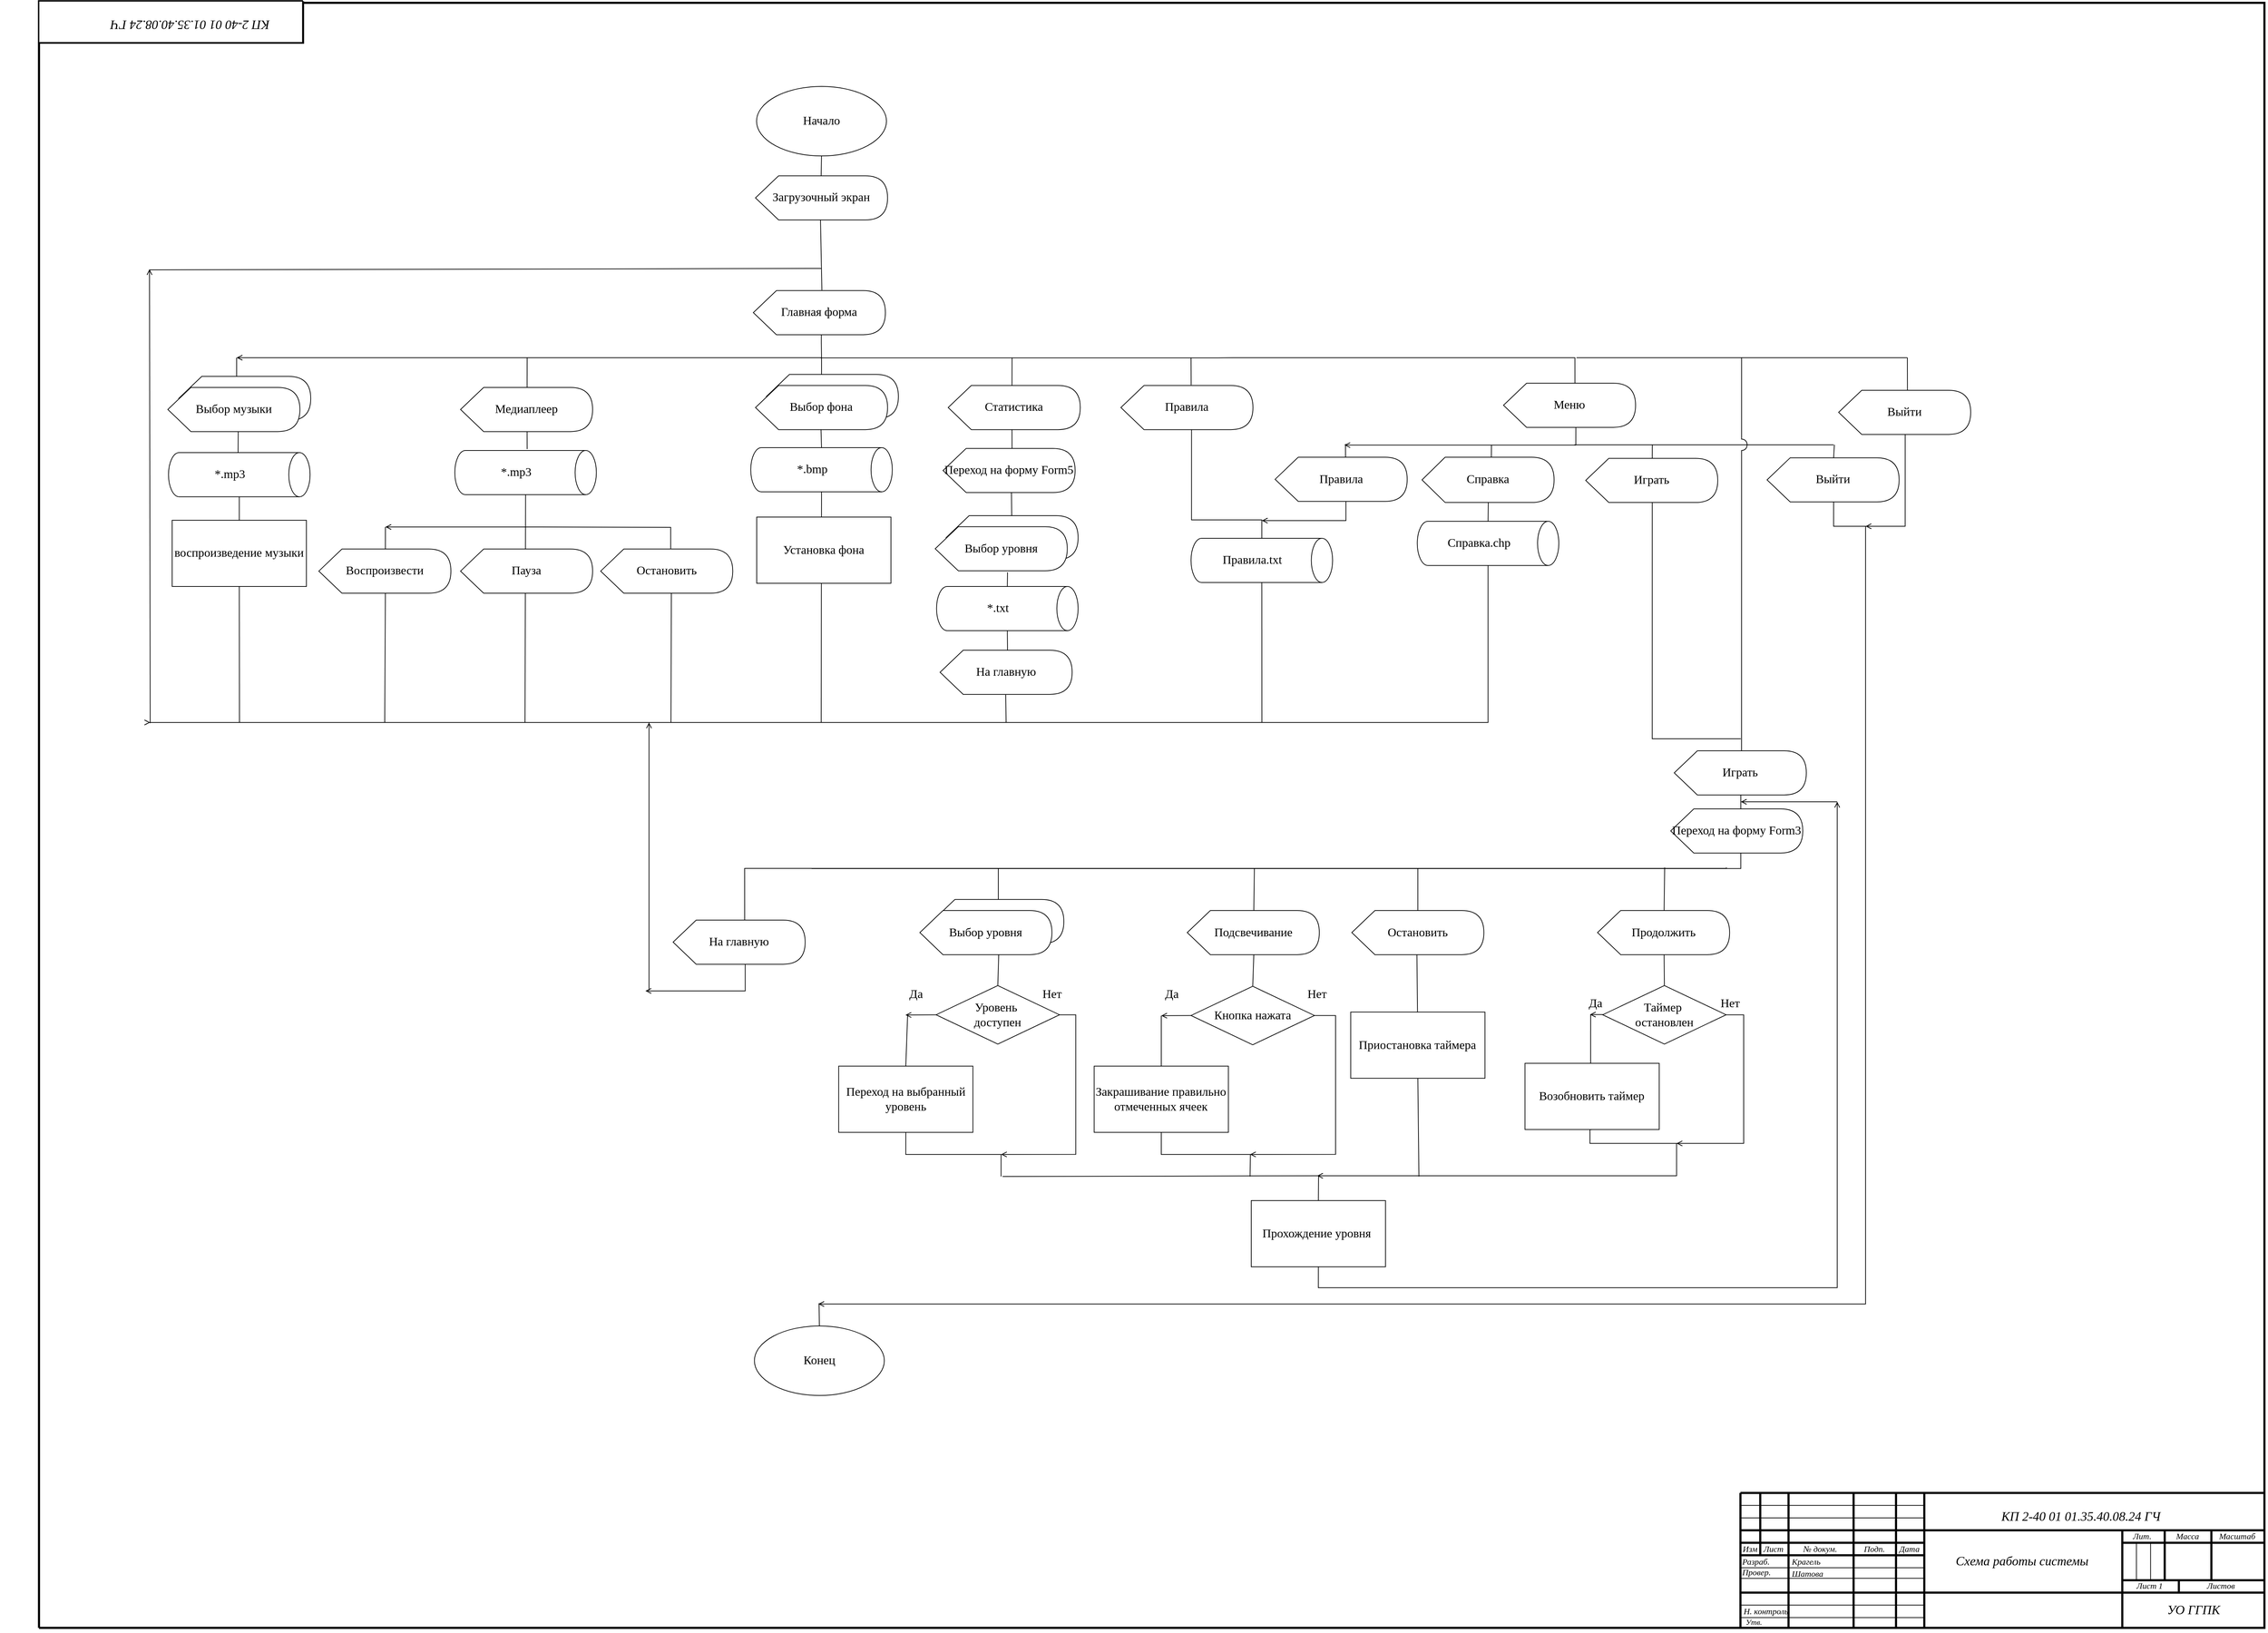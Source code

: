 <mxfile version="24.6.1" type="device">
  <diagram id="C5RBs43oDa-KdzZeNtuy" name="Page-1">
    <mxGraphModel dx="-1895" dy="946" grid="0" gridSize="10" guides="1" tooltips="1" connect="1" arrows="1" fold="1" page="1" pageScale="1" pageWidth="3300" pageHeight="2339" background="none" math="0" shadow="0">
      <root>
        <mxCell id="WIyWlLk6GJQsqaUBKTNV-0" />
        <mxCell id="WIyWlLk6GJQsqaUBKTNV-1" parent="WIyWlLk6GJQsqaUBKTNV-0" />
        <mxCell id="9QapNZnXePkyhx7noQH0-51" value="" style="group;rotation=0;movable=1;resizable=1;rotatable=1;deletable=1;editable=1;locked=0;connectable=1;" parent="WIyWlLk6GJQsqaUBKTNV-1" vertex="1" connectable="0">
          <mxGeometry x="3374" y="53" width="3200" height="2267" as="geometry" />
        </mxCell>
        <mxCell id="9QapNZnXePkyhx7noQH0-52" value="" style="verticalAlign=middle;align=center;vsdxID=1;fillColor=none;gradientColor=none;shape=stencil(nZBLDoAgDERP0z3SIyjew0SURgSD+Lu9kMZoXLhwN9O+tukAlrNpJg1SzDH4QW/URgNYgZTkjA4UkwJUgGXng+6DX1zLfmoymdXo17xh5zmRJ6Q42BWCfc2oJfdAr+Yv+AP9Cb7OJ3H/2JG1HNGz/84klThPVCc=);strokeColor=#000000;strokeWidth=3;labelBackgroundColor=none;rounded=0;html=1;whiteSpace=wrap;direction=east;fontFamily=Times New Roman;fontSize=18;rotation=0;movable=0;resizable=0;rotatable=0;deletable=0;editable=0;locked=1;connectable=0;" parent="9QapNZnXePkyhx7noQH0-51" vertex="1">
          <mxGeometry x="55.035" y="-33.004" width="3140.913" height="2294.204" as="geometry" />
        </mxCell>
        <mxCell id="9QapNZnXePkyhx7noQH0-53" value="" style="group;rotation=0;movable=1;resizable=1;rotatable=1;deletable=1;editable=1;locked=0;connectable=1;" parent="9QapNZnXePkyhx7noQH0-51" vertex="1" connectable="0">
          <mxGeometry x="2452.422" y="2058.436" width="743.526" height="208.564" as="geometry" />
        </mxCell>
        <mxCell id="9QapNZnXePkyhx7noQH0-54" style="vsdxID=2;edgeStyle=none;startArrow=none;endArrow=none;startSize=5;endSize=5;strokeWidth=3;strokeColor=#000000;spacingTop=0;spacingBottom=0;spacingLeft=0;spacingRight=0;verticalAlign=middle;html=1;labelBackgroundColor=none;rounded=0;fontFamily=Times New Roman;fontSize=18;" parent="9QapNZnXePkyhx7noQH0-53" edge="1">
          <mxGeometry as="geometry">
            <Array as="points" />
            <mxPoint x="3.992" y="202.404" as="sourcePoint" />
            <mxPoint x="3.992" y="12.32" as="targetPoint" />
          </mxGeometry>
        </mxCell>
        <mxCell id="9QapNZnXePkyhx7noQH0-55" style="vsdxID=3;edgeStyle=none;startArrow=none;endArrow=none;startSize=5;endSize=5;strokeWidth=3;strokeColor=#000000;spacingTop=0;spacingBottom=0;spacingLeft=0;spacingRight=0;verticalAlign=middle;html=1;labelBackgroundColor=none;rounded=0;fontFamily=Times New Roman;fontSize=18;movable=1;resizable=1;rotatable=1;deletable=1;editable=1;locked=0;connectable=1;" parent="9QapNZnXePkyhx7noQH0-53" edge="1">
          <mxGeometry as="geometry">
            <mxPoint as="offset" />
            <Array as="points" />
            <mxPoint x="3.992" y="12.32" as="sourcePoint" />
            <mxPoint x="742.528" y="12.32" as="targetPoint" />
          </mxGeometry>
        </mxCell>
        <mxCell id="9QapNZnXePkyhx7noQH0-56" style="vsdxID=4;edgeStyle=none;startArrow=none;endArrow=none;startSize=5;endSize=5;strokeWidth=3;strokeColor=#000000;spacingTop=0;spacingBottom=0;spacingLeft=0;spacingRight=0;verticalAlign=middle;html=1;labelBackgroundColor=none;rounded=0;fontFamily=Times New Roman;fontSize=18;" parent="9QapNZnXePkyhx7noQH0-53" edge="1">
          <mxGeometry as="geometry">
            <mxPoint as="offset" />
            <Array as="points" />
            <mxPoint x="3.992" y="65.121" as="sourcePoint" />
            <mxPoint x="742.528" y="65.121" as="targetPoint" />
          </mxGeometry>
        </mxCell>
        <mxCell id="9QapNZnXePkyhx7noQH0-57" value="" style="vsdxID=5;edgeStyle=none;startArrow=none;endArrow=none;startSize=5;endSize=5;strokeWidth=3;strokeColor=#000000;spacingTop=0;spacingBottom=0;spacingLeft=0;spacingRight=0;verticalAlign=middle;html=1;labelBackgroundColor=none;rounded=0;align=center;fontFamily=Times New Roman;fontSize=18;" parent="9QapNZnXePkyhx7noQH0-53" edge="1">
          <mxGeometry as="geometry">
            <mxPoint as="offset" />
            <Array as="points" />
            <mxPoint x="3.992" y="153.123" as="sourcePoint" />
            <mxPoint x="742.528" y="153.123" as="targetPoint" />
          </mxGeometry>
        </mxCell>
        <mxCell id="9QapNZnXePkyhx7noQH0-58" style="vsdxID=6;edgeStyle=none;startArrow=none;endArrow=none;startSize=5;endSize=5;strokeWidth=3;strokeColor=#000000;spacingTop=0;spacingBottom=0;spacingLeft=0;spacingRight=0;verticalAlign=middle;html=1;labelBackgroundColor=none;rounded=0;fontFamily=Times New Roman;fontSize=18;" parent="9QapNZnXePkyhx7noQH0-53" edge="1">
          <mxGeometry as="geometry">
            <Array as="points" />
            <mxPoint x="71.858" y="202.404" as="sourcePoint" />
            <mxPoint x="71.858" y="12.32" as="targetPoint" />
          </mxGeometry>
        </mxCell>
        <mxCell id="9QapNZnXePkyhx7noQH0-59" style="vsdxID=7;edgeStyle=none;startArrow=none;endArrow=none;startSize=5;endSize=5;strokeWidth=3;strokeColor=#000000;spacingTop=0;spacingBottom=0;spacingLeft=0;spacingRight=0;verticalAlign=middle;html=1;labelBackgroundColor=none;rounded=0;fontFamily=Times New Roman;fontSize=18;" parent="9QapNZnXePkyhx7noQH0-53" edge="1">
          <mxGeometry as="geometry">
            <Array as="points" />
            <mxPoint x="163.676" y="202.404" as="sourcePoint" />
            <mxPoint x="163.676" y="12.32" as="targetPoint" />
          </mxGeometry>
        </mxCell>
        <mxCell id="9QapNZnXePkyhx7noQH0-60" style="vsdxID=8;edgeStyle=none;startArrow=none;endArrow=none;startSize=5;endSize=5;strokeWidth=3;strokeColor=#000000;spacingTop=0;spacingBottom=0;spacingLeft=0;spacingRight=0;verticalAlign=middle;html=1;labelBackgroundColor=none;rounded=0;fontFamily=Times New Roman;fontSize=18;" parent="9QapNZnXePkyhx7noQH0-53" edge="1">
          <mxGeometry as="geometry">
            <Array as="points" />
            <mxPoint x="223.557" y="202.404" as="sourcePoint" />
            <mxPoint x="223.557" y="12.32" as="targetPoint" />
          </mxGeometry>
        </mxCell>
        <mxCell id="9QapNZnXePkyhx7noQH0-61" style="vsdxID=9;edgeStyle=none;startArrow=none;endArrow=none;startSize=5;endSize=5;strokeWidth=3;strokeColor=#000000;spacingTop=0;spacingBottom=0;spacingLeft=0;spacingRight=0;verticalAlign=middle;html=1;labelBackgroundColor=none;rounded=0;fontFamily=Times New Roman;fontSize=18;" parent="9QapNZnXePkyhx7noQH0-53" edge="1">
          <mxGeometry as="geometry">
            <Array as="points" />
            <mxPoint x="263.478" y="202.404" as="sourcePoint" />
            <mxPoint x="263.478" y="12.32" as="targetPoint" />
          </mxGeometry>
        </mxCell>
        <mxCell id="9QapNZnXePkyhx7noQH0-62" style="vsdxID=10;edgeStyle=none;startArrow=none;endArrow=none;startSize=5;endSize=5;strokeWidth=3;strokeColor=#000000;spacingTop=0;spacingBottom=0;spacingLeft=0;spacingRight=0;verticalAlign=middle;html=1;labelBackgroundColor=none;rounded=0;fontFamily=Times New Roman;fontSize=18;" parent="9QapNZnXePkyhx7noQH0-53" edge="1">
          <mxGeometry as="geometry">
            <Array as="points" />
            <mxPoint x="542.924" y="202.404" as="sourcePoint" />
            <mxPoint x="542.924" y="65.121" as="targetPoint" />
          </mxGeometry>
        </mxCell>
        <mxCell id="9QapNZnXePkyhx7noQH0-63" style="vsdxID=11;edgeStyle=none;startArrow=none;endArrow=none;startSize=5;endSize=5;strokeColor=#000000;spacingTop=0;spacingBottom=0;spacingLeft=0;spacingRight=0;verticalAlign=middle;html=1;labelBackgroundColor=none;rounded=0;fontFamily=Times New Roman;fontSize=18;" parent="9QapNZnXePkyhx7noQH0-53" edge="1">
          <mxGeometry as="geometry">
            <Array as="points" />
            <mxPoint x="3.992" y="188.324" as="sourcePoint" />
            <mxPoint x="263.478" y="188.324" as="targetPoint" />
          </mxGeometry>
        </mxCell>
        <mxCell id="9QapNZnXePkyhx7noQH0-64" style="vsdxID=12;edgeStyle=none;startArrow=none;endArrow=none;startSize=5;endSize=5;strokeColor=#000000;spacingTop=0;spacingBottom=0;spacingLeft=0;spacingRight=0;verticalAlign=middle;html=1;labelBackgroundColor=none;rounded=0;fontFamily=Times New Roman;fontSize=18;" parent="9QapNZnXePkyhx7noQH0-53" edge="1">
          <mxGeometry as="geometry">
            <Array as="points" />
            <mxPoint x="3.992" y="170.723" as="sourcePoint" />
            <mxPoint x="263.478" y="170.723" as="targetPoint" />
          </mxGeometry>
        </mxCell>
        <mxCell id="9QapNZnXePkyhx7noQH0-65" style="vsdxID=13;edgeStyle=none;startArrow=none;endArrow=none;startSize=5;endSize=5;strokeColor=#000000;spacingTop=0;spacingBottom=0;spacingLeft=0;spacingRight=0;verticalAlign=middle;html=1;labelBackgroundColor=none;rounded=0;entryX=-0.001;entryY=0.789;entryDx=0;entryDy=0;entryPerimeter=0;exitX=-0.001;exitY=0.789;exitDx=0;exitDy=0;exitPerimeter=0;fontFamily=Times New Roman;fontSize=18;" parent="9QapNZnXePkyhx7noQH0-53" target="9QapNZnXePkyhx7noQH0-100" edge="1">
          <mxGeometry as="geometry">
            <Array as="points" />
            <mxPoint x="4.99" y="132.883" as="sourcePoint" />
            <mxPoint x="268.468" y="133.763" as="targetPoint" />
          </mxGeometry>
        </mxCell>
        <mxCell id="9QapNZnXePkyhx7noQH0-66" style="vsdxID=14;edgeStyle=none;startArrow=none;endArrow=none;startSize=5;endSize=5;strokeColor=#000000;spacingTop=0;spacingBottom=0;spacingLeft=0;spacingRight=0;verticalAlign=middle;html=1;labelBackgroundColor=none;rounded=0;fontFamily=Times New Roman;fontSize=18;" parent="9QapNZnXePkyhx7noQH0-53" edge="1">
          <mxGeometry as="geometry">
            <Array as="points" />
            <mxPoint x="3.992" y="117.922" as="sourcePoint" />
            <mxPoint x="263.478" y="117.922" as="targetPoint" />
          </mxGeometry>
        </mxCell>
        <mxCell id="9QapNZnXePkyhx7noQH0-67" style="vsdxID=15;edgeStyle=none;startArrow=none;endArrow=none;startSize=5;endSize=5;strokeWidth=3;strokeColor=#000000;spacingTop=0;spacingBottom=0;spacingLeft=0;spacingRight=0;verticalAlign=middle;html=1;labelBackgroundColor=none;rounded=0;fontFamily=Times New Roman;fontSize=18;" parent="9QapNZnXePkyhx7noQH0-53" edge="1">
          <mxGeometry as="geometry">
            <Array as="points" />
            <mxPoint x="3.992" y="100.322" as="sourcePoint" />
            <mxPoint x="263.478" y="100.322" as="targetPoint" />
          </mxGeometry>
        </mxCell>
        <mxCell id="9QapNZnXePkyhx7noQH0-68" style="vsdxID=16;edgeStyle=none;startArrow=none;endArrow=none;startSize=5;endSize=5;strokeWidth=3;strokeColor=#000000;spacingTop=0;spacingBottom=0;spacingLeft=0;spacingRight=0;verticalAlign=middle;html=1;labelBackgroundColor=none;rounded=0;fontFamily=Times New Roman;fontSize=18;" parent="9QapNZnXePkyhx7noQH0-53" edge="1">
          <mxGeometry as="geometry">
            <Array as="points" />
            <mxPoint x="3.992" y="82.722" as="sourcePoint" />
            <mxPoint x="263.478" y="82.722" as="targetPoint" />
          </mxGeometry>
        </mxCell>
        <mxCell id="9QapNZnXePkyhx7noQH0-69" style="vsdxID=17;edgeStyle=none;startArrow=none;endArrow=none;startSize=5;endSize=5;strokeColor=#000000;spacingTop=0;spacingBottom=0;spacingLeft=0;spacingRight=0;verticalAlign=middle;html=1;labelBackgroundColor=none;rounded=0;fontFamily=Times New Roman;fontSize=18;" parent="9QapNZnXePkyhx7noQH0-53" edge="1">
          <mxGeometry as="geometry">
            <Array as="points" />
            <mxPoint x="3.992" y="47.521" as="sourcePoint" />
            <mxPoint x="263.478" y="47.521" as="targetPoint" />
          </mxGeometry>
        </mxCell>
        <mxCell id="9QapNZnXePkyhx7noQH0-70" style="vsdxID=18;edgeStyle=none;startArrow=none;endArrow=none;startSize=5;endSize=5;strokeColor=#000000;spacingTop=0;spacingBottom=0;spacingLeft=0;spacingRight=0;verticalAlign=middle;html=1;labelBackgroundColor=none;rounded=0;fontFamily=Times New Roman;fontSize=18;" parent="9QapNZnXePkyhx7noQH0-53" edge="1">
          <mxGeometry as="geometry">
            <Array as="points" />
            <mxPoint x="3.992" y="29.921" as="sourcePoint" />
            <mxPoint x="263.478" y="29.921" as="targetPoint" />
          </mxGeometry>
        </mxCell>
        <mxCell id="9QapNZnXePkyhx7noQH0-71" style="vsdxID=19;edgeStyle=none;startArrow=none;endArrow=none;startSize=5;endSize=5;strokeWidth=3;strokeColor=#000000;spacingTop=0;spacingBottom=0;spacingLeft=0;spacingRight=0;verticalAlign=middle;html=1;labelBackgroundColor=none;rounded=0;fontFamily=Times New Roman;fontSize=18;" parent="9QapNZnXePkyhx7noQH0-53" edge="1">
          <mxGeometry as="geometry">
            <Array as="points" />
            <mxPoint x="31.937" y="12.32" as="sourcePoint" />
            <mxPoint x="31.937" y="100.322" as="targetPoint" />
          </mxGeometry>
        </mxCell>
        <mxCell id="9QapNZnXePkyhx7noQH0-72" style="vsdxID=20;edgeStyle=none;startArrow=none;endArrow=none;startSize=5;endSize=5;strokeWidth=3;strokeColor=#000000;spacingTop=0;spacingBottom=0;spacingLeft=0;spacingRight=0;verticalAlign=middle;html=1;labelBackgroundColor=none;rounded=0;fontFamily=Times New Roman;fontSize=18;" parent="9QapNZnXePkyhx7noQH0-53" edge="1">
          <mxGeometry as="geometry">
            <mxPoint as="offset" />
            <Array as="points" />
            <mxPoint x="542.924" y="135.523" as="sourcePoint" />
            <mxPoint x="742.528" y="135.523" as="targetPoint" />
          </mxGeometry>
        </mxCell>
        <mxCell id="9QapNZnXePkyhx7noQH0-73" style="vsdxID=21;edgeStyle=none;startArrow=none;endArrow=none;startSize=5;endSize=5;strokeWidth=3;strokeColor=#000000;spacingTop=0;spacingBottom=0;spacingLeft=0;spacingRight=0;verticalAlign=middle;html=1;labelBackgroundColor=none;rounded=0;fontFamily=Times New Roman;fontSize=18;" parent="9QapNZnXePkyhx7noQH0-53" edge="1">
          <mxGeometry as="geometry">
            <mxPoint as="offset" />
            <Array as="points" />
            <mxPoint x="542.924" y="82.722" as="sourcePoint" />
            <mxPoint x="742.528" y="82.722" as="targetPoint" />
          </mxGeometry>
        </mxCell>
        <mxCell id="9QapNZnXePkyhx7noQH0-74" style="vsdxID=22;edgeStyle=none;startArrow=none;endArrow=none;startSize=5;endSize=5;strokeColor=#000000;spacingTop=0;spacingBottom=0;spacingLeft=0;spacingRight=0;verticalAlign=middle;html=1;labelBackgroundColor=none;rounded=0;fontFamily=Times New Roman;fontSize=18;" parent="9QapNZnXePkyhx7noQH0-53" edge="1">
          <mxGeometry as="geometry">
            <Array as="points" />
            <mxPoint x="562.884" y="82.722" as="sourcePoint" />
            <mxPoint x="562.884" y="135.523" as="targetPoint" />
          </mxGeometry>
        </mxCell>
        <mxCell id="9QapNZnXePkyhx7noQH0-75" style="vsdxID=23;edgeStyle=none;startArrow=none;endArrow=none;startSize=5;endSize=5;strokeColor=#000000;spacingTop=0;spacingBottom=0;spacingLeft=0;spacingRight=0;verticalAlign=middle;html=1;labelBackgroundColor=none;rounded=0;fontFamily=Times New Roman;fontSize=18;" parent="9QapNZnXePkyhx7noQH0-53" edge="1">
          <mxGeometry as="geometry">
            <Array as="points" />
            <mxPoint x="582.845" y="82.722" as="sourcePoint" />
            <mxPoint x="582.845" y="135.523" as="targetPoint" />
          </mxGeometry>
        </mxCell>
        <mxCell id="9QapNZnXePkyhx7noQH0-76" style="vsdxID=24;edgeStyle=none;startArrow=none;endArrow=none;startSize=5;endSize=5;strokeWidth=3;strokeColor=#000000;spacingTop=0;spacingBottom=0;spacingLeft=0;spacingRight=0;verticalAlign=middle;html=1;labelBackgroundColor=none;rounded=0;fontFamily=Times New Roman;fontSize=18;" parent="9QapNZnXePkyhx7noQH0-53" edge="1">
          <mxGeometry as="geometry">
            <Array as="points" />
            <mxPoint x="602.805" y="65.121" as="sourcePoint" />
            <mxPoint x="602.805" y="135.523" as="targetPoint" />
          </mxGeometry>
        </mxCell>
        <mxCell id="9QapNZnXePkyhx7noQH0-77" style="vsdxID=25;edgeStyle=none;startArrow=none;endArrow=none;startSize=5;endSize=5;strokeWidth=3;strokeColor=#000000;spacingTop=0;spacingBottom=0;spacingLeft=0;spacingRight=0;verticalAlign=middle;html=1;labelBackgroundColor=none;rounded=0;fontFamily=Times New Roman;fontSize=18;" parent="9QapNZnXePkyhx7noQH0-53" edge="1">
          <mxGeometry as="geometry">
            <Array as="points" />
            <mxPoint x="668.675" y="65.121" as="sourcePoint" />
            <mxPoint x="668.675" y="135.523" as="targetPoint" />
          </mxGeometry>
        </mxCell>
        <mxCell id="9QapNZnXePkyhx7noQH0-78" style="vsdxID=26;edgeStyle=none;startArrow=none;endArrow=none;startSize=5;endSize=5;strokeWidth=3;strokeColor=#000000;spacingTop=0;spacingBottom=0;spacingLeft=0;spacingRight=0;verticalAlign=middle;html=1;labelBackgroundColor=none;rounded=0;fontFamily=Times New Roman;fontSize=18;" parent="9QapNZnXePkyhx7noQH0-53" edge="1">
          <mxGeometry as="geometry">
            <Array as="points" />
            <mxPoint x="622.766" y="135.523" as="sourcePoint" />
            <mxPoint x="622.766" y="153.123" as="targetPoint" />
          </mxGeometry>
        </mxCell>
        <mxCell id="9QapNZnXePkyhx7noQH0-79" value="&lt;p style=&quot;margin: 0px; text-indent: 0px; direction: ltr;&quot;&gt;&lt;font size=&quot;1&quot; data-font-src=&quot;https://fonts.googleapis.com/css?family=Isocpeur&quot; face=&quot;Isocpeur&quot; style=&quot;color: rgb(0, 0, 0); direction: ltr; letter-spacing: 0px; line-height: 120%; opacity: 1;&quot;&gt;&lt;i style=&quot;font-size: 12px;&quot;&gt;Н. контроль&lt;/i&gt;&lt;/font&gt;&lt;/p&gt;" style="verticalAlign=middle;align=left;vsdxID=27;fillColor=none;gradientColor=none;strokeColor=none;labelBackgroundColor=none;rounded=0;html=1;whiteSpace=wrap;direction=east;fontFamily=Times New Roman;fontSize=18;rotation=0;" parent="9QapNZnXePkyhx7noQH0-53" vertex="1">
          <mxGeometry x="7" y="171.6" width="72.84" height="12.4" as="geometry" />
        </mxCell>
        <mxCell id="9QapNZnXePkyhx7noQH0-81" value="&lt;p style=&quot;margin: 0px; text-indent: 0px; direction: ltr; font-size: 18px;&quot;&gt;&lt;font style=&quot;font-size: 18px; color: rgb(0, 0, 0); direction: ltr; letter-spacing: 0px; line-height: 120%; opacity: 1;&quot;&gt;&lt;i style=&quot;font-size: 18px;&quot;&gt;&lt;br style=&quot;font-size: 18px;&quot;&gt;&lt;/i&gt;&lt;/font&gt;&lt;/p&gt;" style="verticalAlign=middle;align=left;vsdxID=29;fillColor=none;gradientColor=none;strokeColor=none;labelBackgroundColor=none;rounded=0;html=1;whiteSpace=wrap;direction=east;fontFamily=Times New Roman;fontSize=18;rotation=0;" parent="9QapNZnXePkyhx7noQH0-53" vertex="1">
          <mxGeometry y="134.643" width="75.85" height="15.84" as="geometry" />
        </mxCell>
        <mxCell id="9QapNZnXePkyhx7noQH0-82" value="&lt;p style=&quot;margin: 0px; text-indent: 0px; direction: ltr;&quot;&gt;&lt;font style=&quot;color: rgb(0, 0, 0); direction: ltr; letter-spacing: 0px; line-height: 120%; opacity: 1;&quot;&gt;&lt;i style=&quot;&quot;&gt;&lt;font style=&quot;font-size: 12px;&quot;&gt;Провер.&lt;/font&gt;&lt;br style=&quot;font-size: 18px;&quot;&gt;&lt;/i&gt;&lt;/font&gt;&lt;/p&gt;" style="verticalAlign=middle;align=left;vsdxID=30;fillColor=none;gradientColor=none;strokeColor=none;labelBackgroundColor=none;rounded=0;html=1;whiteSpace=wrap;direction=east;fontFamily=Isocpeur;fontSize=18;rotation=0;fontSource=https%3A%2F%2Ffonts.googleapis.com%2Fcss%3Ffamily%3DIsocpeur;" parent="9QapNZnXePkyhx7noQH0-53" vertex="1">
          <mxGeometry x="4.99" y="117.92" width="68.86" height="12.08" as="geometry" />
        </mxCell>
        <mxCell id="9QapNZnXePkyhx7noQH0-83" value="&lt;p style=&quot;margin: 0px; text-indent: 0px; direction: ltr;&quot;&gt;&lt;font style=&quot;color: rgb(0, 0, 0); direction: ltr; letter-spacing: 0px; line-height: 120%; opacity: 1;&quot;&gt;&lt;i style=&quot;&quot;&gt;&lt;font style=&quot;font-size: 12px;&quot;&gt;Разраб.&lt;/font&gt;&lt;br style=&quot;font-size: 18px;&quot;&gt;&lt;/i&gt;&lt;/font&gt;&lt;/p&gt;" style="verticalAlign=middle;align=left;vsdxID=31;fillColor=none;gradientColor=none;strokeColor=none;labelBackgroundColor=none;rounded=0;html=1;whiteSpace=wrap;direction=east;fontFamily=Isocpeur;fontSize=18;rotation=0;fontSource=https%3A%2F%2Ffonts.googleapis.com%2Fcss%3Ffamily%3DIsocpeur;" parent="9QapNZnXePkyhx7noQH0-53" vertex="1">
          <mxGeometry x="4.99" y="101.202" width="68.864" height="14.96" as="geometry" />
        </mxCell>
        <mxCell id="9QapNZnXePkyhx7noQH0-84" value="&lt;p style=&quot;margin: 0px; text-indent: 0px; direction: ltr; font-size: 12px;&quot;&gt;&lt;font style=&quot;font-size: 12px; color: rgb(0, 0, 0); direction: ltr; letter-spacing: 0px; line-height: 120%; opacity: 1;&quot;&gt;&lt;i style=&quot;font-size: 12px;&quot;&gt;Изм&lt;br style=&quot;font-size: 12px;&quot;&gt;&lt;/i&gt;&lt;/font&gt;&lt;/p&gt;" style="verticalAlign=middle;align=center;vsdxID=32;fillColor=none;gradientColor=none;strokeColor=none;labelBackgroundColor=none;rounded=0;html=1;whiteSpace=wrap;direction=east;fontFamily=Isocpeur;fontSize=12;rotation=0;fontSource=https%3A%2F%2Ffonts.googleapis.com%2Fcss%3Ffamily%3DIsocpeur;" parent="9QapNZnXePkyhx7noQH0-53" vertex="1">
          <mxGeometry y="83.602" width="35.929" height="14.96" as="geometry" />
        </mxCell>
        <mxCell id="9QapNZnXePkyhx7noQH0-85" value="&lt;p style=&quot;margin: 0px; text-indent: 0px; direction: ltr; font-size: 12px;&quot;&gt;&lt;font style=&quot;font-size: 12px; color: rgb(0, 0, 0); direction: ltr; letter-spacing: 0px; line-height: 120%; opacity: 1;&quot;&gt;&lt;i style=&quot;font-size: 12px;&quot;&gt;&lt;font data-font-src=&quot;https://fonts.googleapis.com/css?family=Isocpeur&quot; style=&quot;font-size: 12px;&quot;&gt;Лист&lt;/font&gt;&lt;br style=&quot;font-size: 12px;&quot;&gt;&lt;/i&gt;&lt;/font&gt;&lt;/p&gt;" style="verticalAlign=middle;align=center;vsdxID=33;fillColor=none;gradientColor=none;strokeColor=none;labelBackgroundColor=none;rounded=0;html=1;whiteSpace=wrap;direction=east;fontFamily=Isocpeur;fontSize=12;rotation=0;fontSource=https%3A%2F%2Ffonts.googleapis.com%2Fcss%3Ffamily%3DIsocpeur;" parent="9QapNZnXePkyhx7noQH0-53" vertex="1">
          <mxGeometry x="29.941" y="83.602" width="41.917" height="14.96" as="geometry" />
        </mxCell>
        <mxCell id="9QapNZnXePkyhx7noQH0-86" value="&lt;p style=&quot;margin: 0px; text-indent: 0px; direction: ltr; font-size: 12px;&quot;&gt;&lt;font style=&quot;font-size: 12px; color: rgb(0, 0, 0); direction: ltr; letter-spacing: 0px; line-height: 120%; opacity: 1;&quot;&gt;&lt;i style=&quot;font-size: 12px;&quot;&gt;№ докум.&lt;br style=&quot;font-size: 12px;&quot;&gt;&lt;/i&gt;&lt;/font&gt;&lt;/p&gt;" style="verticalAlign=middle;align=center;vsdxID=34;fillColor=none;gradientColor=none;strokeColor=none;labelBackgroundColor=none;rounded=0;html=1;whiteSpace=wrap;direction=east;fontFamily=Isocpeur;fontSize=12;rotation=0;fontSource=https%3A%2F%2Ffonts.googleapis.com%2Fcss%3Ffamily%3DIsocpeur;" parent="9QapNZnXePkyhx7noQH0-53" vertex="1">
          <mxGeometry x="72.856" y="83.602" width="87.826" height="14.96" as="geometry" />
        </mxCell>
        <mxCell id="9QapNZnXePkyhx7noQH0-87" value="&lt;p style=&quot;margin: 0px; text-indent: 0px; direction: ltr; font-size: 12px;&quot;&gt;&lt;font style=&quot;font-size: 12px; color: rgb(0, 0, 0); direction: ltr; letter-spacing: 0px; line-height: 120%; opacity: 1;&quot;&gt;&lt;i style=&quot;font-size: 12px;&quot;&gt;Подп.&lt;br style=&quot;font-size: 12px;&quot;&gt;&lt;/i&gt;&lt;/font&gt;&lt;/p&gt;" style="verticalAlign=middle;align=center;vsdxID=35;fillColor=none;gradientColor=none;strokeColor=none;labelBackgroundColor=none;rounded=0;html=1;whiteSpace=wrap;direction=east;fontFamily=Isocpeur;fontSize=12;rotation=0;fontSource=https%3A%2F%2Ffonts.googleapis.com%2Fcss%3Ffamily%3DIsocpeur;" parent="9QapNZnXePkyhx7noQH0-53" vertex="1">
          <mxGeometry x="164.674" y="83.602" width="56.887" height="14.96" as="geometry" />
        </mxCell>
        <mxCell id="9QapNZnXePkyhx7noQH0-88" value="&lt;p style=&quot;margin: 0px; text-indent: 0px; direction: ltr; font-size: 12px;&quot;&gt;&lt;font style=&quot;color: rgb(0, 0, 0); direction: ltr; letter-spacing: 0px; line-height: 120%; opacity: 1; font-size: 12px;&quot;&gt;&lt;i style=&quot;font-size: 12px;&quot;&gt;&lt;font style=&quot;font-size: 12px;&quot;&gt;Дата&lt;/font&gt;&lt;br style=&quot;font-size: 12px;&quot;&gt;&lt;/i&gt;&lt;/font&gt;&lt;/p&gt;" style="verticalAlign=middle;align=center;vsdxID=36;fillColor=none;gradientColor=none;strokeColor=none;labelBackgroundColor=none;rounded=0;html=1;whiteSpace=wrap;direction=east;fontFamily=Isocpeur;fontSize=12;rotation=0;fontSource=https%3A%2F%2Ffonts.googleapis.com%2Fcss%3Ffamily%3DIsocpeur;" parent="9QapNZnXePkyhx7noQH0-53" vertex="1">
          <mxGeometry x="221.561" y="83.602" width="41.917" height="14.96" as="geometry" />
        </mxCell>
        <mxCell id="9QapNZnXePkyhx7noQH0-89" value="&lt;p style=&quot;margin: 0px; text-indent: 0px; direction: ltr; font-size: 12px;&quot;&gt;&lt;font style=&quot;font-size: 12px; color: rgb(0, 0, 0); direction: ltr; letter-spacing: 0px; line-height: 120%; opacity: 1;&quot;&gt;&lt;i style=&quot;font-size: 12px;&quot;&gt;Лит.&lt;br style=&quot;font-size: 12px;&quot;&gt;&lt;/i&gt;&lt;/font&gt;&lt;/p&gt;" style="verticalAlign=middle;align=center;vsdxID=37;fillColor=none;gradientColor=none;strokeColor=none;labelBackgroundColor=none;rounded=0;html=1;whiteSpace=wrap;direction=east;fontFamily=Isocpeur;fontSize=12;rotation=0;fontSource=https%3A%2F%2Ffonts.googleapis.com%2Fcss%3Ffamily%3DIsocpeur;" parent="9QapNZnXePkyhx7noQH0-53" vertex="1">
          <mxGeometry x="542.924" y="66.001" width="56.887" height="14.96" as="geometry" />
        </mxCell>
        <mxCell id="9QapNZnXePkyhx7noQH0-90" value="&lt;p style=&quot;margin: 0px; text-indent: 0px; direction: ltr; font-size: 12px;&quot;&gt;&lt;font style=&quot;font-size: 12px; color: rgb(0, 0, 0); direction: ltr; letter-spacing: 0px; line-height: 120%; opacity: 1;&quot;&gt;&lt;i style=&quot;font-size: 12px;&quot;&gt;Масса&lt;br style=&quot;font-size: 12px;&quot;&gt;&lt;/i&gt;&lt;/font&gt;&lt;/p&gt;" style="verticalAlign=middle;align=center;vsdxID=38;fillColor=none;gradientColor=none;strokeColor=none;labelBackgroundColor=none;rounded=0;html=1;whiteSpace=wrap;direction=east;fontFamily=Isocpeur;fontSize=12;rotation=0;fontSource=https%3A%2F%2Ffonts.googleapis.com%2Fcss%3Ffamily%3DIsocpeur;" parent="9QapNZnXePkyhx7noQH0-53" vertex="1">
          <mxGeometry x="603.803" y="66.001" width="62.875" height="14.96" as="geometry" />
        </mxCell>
        <mxCell id="9QapNZnXePkyhx7noQH0-91" value="&lt;p style=&quot;margin: 0px; text-indent: 0px; direction: ltr; font-size: 12px;&quot;&gt;&lt;font style=&quot;font-size: 12px; color: rgb(0, 0, 0); direction: ltr; letter-spacing: 0px; line-height: 120%; opacity: 1;&quot;&gt;&lt;i style=&quot;font-size: 12px;&quot;&gt;&lt;font data-font-src=&quot;https://fonts.googleapis.com/css?family=Isocpeur&quot; face=&quot;Isocpeur&quot; style=&quot;font-size: 12px;&quot;&gt;Масштаб&lt;/font&gt;&lt;br style=&quot;font-size: 12px;&quot;&gt;&lt;/i&gt;&lt;/font&gt;&lt;/p&gt;" style="verticalAlign=middle;align=center;vsdxID=39;fillColor=none;gradientColor=none;strokeColor=none;labelBackgroundColor=none;rounded=0;html=1;whiteSpace=wrap;direction=east;fontFamily=Times New Roman;fontSize=12;rotation=0;" parent="9QapNZnXePkyhx7noQH0-53" vertex="1">
          <mxGeometry x="669.673" y="66.001" width="70.86" height="14.96" as="geometry" />
        </mxCell>
        <mxCell id="9QapNZnXePkyhx7noQH0-92" value="&lt;p style=&quot;margin: 0px; text-indent: 0px; direction: ltr; font-size: 12px;&quot;&gt;&lt;font style=&quot;font-size: 12px; color: rgb(0, 0, 0); direction: ltr; letter-spacing: 0px; line-height: 120%; opacity: 1;&quot;&gt;&lt;i style=&quot;font-size: 12px;&quot;&gt;Листов &lt;br style=&quot;font-size: 12px;&quot;&gt;&lt;/i&gt;&lt;/font&gt;&lt;/p&gt;" style="verticalAlign=middle;align=center;vsdxID=40;fillColor=none;gradientColor=none;strokeColor=none;labelBackgroundColor=none;rounded=0;html=1;whiteSpace=wrap;direction=east;fontFamily=Isocpeur;fontSize=12;rotation=0;fontSource=https%3A%2F%2Ffonts.googleapis.com%2Fcss%3Ffamily%3DIsocpeur;" parent="9QapNZnXePkyhx7noQH0-53" vertex="1">
          <mxGeometry x="623.764" y="136.403" width="116.769" height="14.96" as="geometry" />
        </mxCell>
        <mxCell id="9QapNZnXePkyhx7noQH0-93" value="&lt;p style=&quot;margin: 0px; text-indent: 0px; direction: ltr; font-size: 12px;&quot;&gt;&lt;font style=&quot;font-size: 12px; color: rgb(0, 0, 0); direction: ltr; letter-spacing: 0px; line-height: 120%; opacity: 1;&quot;&gt;&lt;i style=&quot;font-size: 12px;&quot;&gt;Лист 1&lt;br style=&quot;font-size: 12px;&quot;&gt;&lt;/i&gt;&lt;/font&gt;&lt;/p&gt;" style="verticalAlign=middle;align=center;vsdxID=41;fillColor=none;gradientColor=none;strokeColor=none;labelBackgroundColor=none;rounded=0;html=1;whiteSpace=wrap;direction=east;fontFamily=Isocpeur;fontSize=12;rotation=0;fontSource=https%3A%2F%2Ffonts.googleapis.com%2Fcss%3Ffamily%3DIsocpeur;" parent="9QapNZnXePkyhx7noQH0-53" vertex="1">
          <mxGeometry x="543.922" y="136.403" width="75.85" height="14.96" as="geometry" />
        </mxCell>
        <mxCell id="9QapNZnXePkyhx7noQH0-94" value="&lt;p style=&quot;margin: 0px; text-indent: 0px; direction: ltr; font-size: 12px;&quot;&gt;&lt;font data-font-src=&quot;https://fonts.googleapis.com/css?family=Isocpeur&quot; face=&quot;Isocpeur&quot; style=&quot;font-size: 12px; color: rgb(0, 0, 0); direction: ltr; letter-spacing: 0px; line-height: 120%; opacity: 1;&quot;&gt;&lt;i style=&quot;font-size: 12px;&quot;&gt;Шатова&lt;/i&gt;&lt;/font&gt;&lt;/p&gt;" style="verticalAlign=middle;align=left;vsdxID=44;fillColor=none;gradientColor=none;shape=stencil(nZBLDoAgDERP0z3SIyjew0SURgSD+Lu9kMZoXLhwN9O+tukAlrNpJg1SzDH4QW/URgNYgZTkjA4UkwJUgGXng+6DX1zLfmoymdXo17xh5zmRJ6Q42BWCfc2oJfdAr+Yv+AP9Cb7OJ3H/2JG1HNGz/84klThPVCc=);strokeColor=none;labelBackgroundColor=none;rounded=0;html=1;whiteSpace=wrap;direction=east;fontFamily=Times New Roman;fontSize=12;rotation=0;" parent="9QapNZnXePkyhx7noQH0-53" vertex="1">
          <mxGeometry x="74.85" y="114.4" width="69.15" height="24.64" as="geometry" />
        </mxCell>
        <mxCell id="9QapNZnXePkyhx7noQH0-95" value="&lt;p style=&quot;margin: 0px; text-indent: 0px; direction: ltr; font-size: 12px;&quot;&gt;&lt;i&gt;Крагель&lt;/i&gt;&lt;/p&gt;" style="verticalAlign=middle;align=left;vsdxID=45;fillColor=none;gradientColor=none;shape=stencil(nZBLDoAgDERP0z3SIyjew0SURgSD+Lu9kMZoXLhwN9O+tukAlrNpJg1SzDH4QW/URgNYgZTkjA4UkwJUgGXng+6DX1zLfmoymdXo17xh5zmRJ6Q42BWCfc2oJfdAr+Yv+AP9Cb7OJ3H/2JG1HNGz/84klThPVCc=);strokeColor=none;labelBackgroundColor=none;rounded=0;html=1;whiteSpace=wrap;direction=east;fontFamily=Isocpeur;fontSize=12;rotation=0;fontSource=https%3A%2F%2Ffonts.googleapis.com%2Fcss%3Ffamily%3DIsocpeur;" parent="9QapNZnXePkyhx7noQH0-53" vertex="1">
          <mxGeometry x="74.852" y="97.682" width="85.83" height="24.64" as="geometry" />
        </mxCell>
        <mxCell id="9QapNZnXePkyhx7noQH0-96" value="&lt;p style=&quot;margin: 17px 0px 0px ; text-indent: 0px ; direction: ltr ; font-size: 18px&quot;&gt;&lt;font style=&quot;font-size: 18px ; color: rgb(0 , 0 , 0) ; direction: ltr ; letter-spacing: 0px ; line-height: 120% ; opacity: 1&quot;&gt;&lt;font data-font-src=&quot;https://fonts.googleapis.com/css?family=Isocpeur&quot; face=&quot;Isocpeur&quot;&gt;&lt;font style=&quot;letter-spacing: 0px ; direction: ltr ; line-height: 21.6px ; opacity: 1&quot;&gt;&lt;i&gt;КП 2-40 01 01&lt;/i&gt;&lt;/font&gt;&lt;font style=&quot;letter-spacing: 0px ; direction: ltr ; line-height: 21.6px ; opacity: 1&quot;&gt;&lt;i&gt;.35&lt;/i&gt;&lt;/font&gt;&lt;font style=&quot;letter-spacing: 0px ; direction: ltr ; line-height: 21.6px ; opacity: 1&quot;&gt;&lt;i&gt;.40&lt;/i&gt;&lt;/font&gt;&lt;font style=&quot;letter-spacing: 0px ; direction: ltr ; line-height: 21.6px ; opacity: 1&quot;&gt;&lt;i&gt;.&lt;/i&gt;&lt;/font&gt;&lt;font style=&quot;letter-spacing: 0px ; direction: ltr ; line-height: 21.6px ; opacity: 1&quot;&gt;&lt;i&gt;08&lt;/i&gt;&lt;/font&gt;&lt;font style=&quot;letter-spacing: 0px ; direction: ltr ; line-height: 21.6px ; opacity: 1&quot;&gt;&lt;i&gt;.24&lt;/i&gt;&lt;/font&gt;&lt;font style=&quot;letter-spacing: 0px ; direction: ltr ; line-height: 21.6px ; opacity: 1&quot;&gt;&lt;i&gt;&amp;nbsp;ГЧ&lt;/i&gt;&lt;/font&gt;&lt;/font&gt;&lt;i style=&quot;font-size: 18px&quot;&gt;&lt;br style=&quot;font-size: 18px&quot;&gt;&lt;/i&gt;&lt;/font&gt;&lt;/p&gt;" style="verticalAlign=middle;align=center;vsdxID=46;fillColor=none;gradientColor=none;shape=stencil(nZBLDoAgDERP0z3SIyjew0SURgSD+Lu9kMZoXLhwN9O+tukAlrNpJg1SzDH4QW/URgNYgZTkjA4UkwJUgGXng+6DX1zLfmoymdXo17xh5zmRJ6Q42BWCfc2oJfdAr+Yv+AP9Cb7OJ3H/2JG1HNGz/84klThPVCc=);strokeColor=none;labelBackgroundColor=none;rounded=0;html=1;whiteSpace=wrap;direction=east;fontFamily=Times New Roman;fontSize=18;rotation=0;" parent="9QapNZnXePkyhx7noQH0-53" vertex="1">
          <mxGeometry x="307.39" width="354.3" height="75" as="geometry" />
        </mxCell>
        <mxCell id="9QapNZnXePkyhx7noQH0-97" value="&lt;p style=&quot;margin: 0px; text-indent: 0px; direction: ltr; font-size: 18px;&quot;&gt;&lt;font style=&quot;font-size: 18px; color: rgb(0, 0, 0); direction: ltr; letter-spacing: 0px; line-height: 120%; opacity: 1;&quot;&gt;&lt;i style=&quot;font-size: 18px;&quot;&gt;&lt;br style=&quot;font-size: 18px;&quot;&gt;&lt;/i&gt;&lt;/font&gt;&lt;/p&gt;" style="verticalAlign=middle;align=left;vsdxID=79;fillColor=none;gradientColor=none;shape=stencil(nZBLDoAgDERP0z3SIyjew0SURgSD+Lu9kMZoXLhwN9O+tukAlrNpJg1SzDH4QW/URgNYgZTkjA4UkwJUgGXng+6DX1zLfmoymdXo17xh5zmRJ6Q42BWCfc2oJfdAr+Yv+AP9Cb7OJ3H/2JG1HNGz/84klThPVCc=);strokeColor=none;labelBackgroundColor=none;rounded=0;html=1;whiteSpace=wrap;direction=east;fontFamily=Times New Roman;fontSize=18;rotation=0;" parent="9QapNZnXePkyhx7noQH0-53" vertex="1">
          <mxGeometry x="69.862" y="167.203" width="149.703" height="24.64" as="geometry" />
        </mxCell>
        <mxCell id="9QapNZnXePkyhx7noQH0-98" value="&lt;p style=&quot;margin: 0px; text-indent: 0px; direction: ltr; font-size: 18px;&quot;&gt;&lt;font style=&quot;font-size: 18px; color: rgb(0, 0, 0); direction: ltr; letter-spacing: 0px; line-height: 120%; opacity: 1;&quot;&gt;&lt;i style=&quot;font-size: 18px;&quot;&gt;&lt;br style=&quot;font-size: 18px;&quot;&gt;&lt;/i&gt;&lt;/font&gt;&lt;/p&gt;" style="verticalAlign=middle;align=left;vsdxID=81;fillColor=none;gradientColor=none;shape=stencil(nZBLDoAgDERP0z3SIyjew0SURgSD+Lu9kMZoXLhwN9O+tukAlrNpJg1SzDH4QW/URgNYgZTkjA4UkwJUgGXng+6DX1zLfmoymdXo17xh5zmRJ6Q42BWCfc2oJfdAr+Yv+AP9Cb7OJ3H/2JG1HNGz/84klThPVCc=);strokeColor=none;labelBackgroundColor=none;rounded=0;html=1;whiteSpace=wrap;direction=east;fontFamily=Times New Roman;fontSize=18;rotation=0;" parent="9QapNZnXePkyhx7noQH0-53" vertex="1">
          <mxGeometry x="68.864" y="183.924" width="139.723" height="24.64" as="geometry" />
        </mxCell>
        <mxCell id="9QapNZnXePkyhx7noQH0-99" value="&lt;p style=&quot;margin: 0px; text-indent: 0px; direction: ltr; font-size: 18px;&quot;&gt;&lt;font style=&quot;font-size: 18px; color: rgb(0, 0, 0); direction: ltr; letter-spacing: 0px; line-height: 120%; opacity: 1;&quot;&gt;&lt;i style=&quot;font-size: 18px;&quot;&gt;УО ГГПК&lt;br style=&quot;font-size: 18px;&quot;&gt;&lt;/i&gt;&lt;/font&gt;&lt;/p&gt;" style="verticalAlign=middle;align=center;vsdxID=48;fillColor=none;gradientColor=none;strokeColor=none;labelBackgroundColor=none;rounded=0;html=1;whiteSpace=wrap;direction=east;fontFamily=Isocpeur;fontSize=18;rotation=0;fontSource=https%3A%2F%2Ffonts.googleapis.com%2Fcss%3Ffamily%3DIsocpeur;" parent="9QapNZnXePkyhx7noQH0-53" vertex="1">
          <mxGeometry x="543.922" y="152.243" width="199.604" height="50.161" as="geometry" />
        </mxCell>
        <mxCell id="9QapNZnXePkyhx7noQH0-100" value="&lt;font style=&quot;font-size: 18px; color: rgb(0, 0, 0); direction: ltr; letter-spacing: 0px; line-height: 120%; opacity: 1;&quot;&gt;&lt;i style=&quot;font-size: 18px;&quot;&gt;&lt;font data-font-src=&quot;https://fonts.googleapis.com/css?family=Isocpeur&quot; face=&quot;Isocpeur&quot;&gt;Схема работы системы&lt;/font&gt;&lt;br style=&quot;font-size: 18px;&quot;&gt;&lt;/i&gt;&lt;/font&gt;" style="verticalAlign=middle;align=center;vsdxID=43;fillColor=none;gradientColor=none;shape=stencil(nZBLDoAgDERP0z3SIyjew0SURgSD+Lu9kMZoXLhwN9O+tukAlrNpJg1SzDH4QW/URgNYgZTkjA4UkwJUgGXng+6DX1zLfmoymdXo17xh5zmRJ6Q42BWCfc2oJfdAr+Yv+AP9Cb7OJ3H/2JG1HNGz/84klThPVCc=);strokeColor=none;labelBackgroundColor=none;rounded=0;html=1;whiteSpace=wrap;direction=east;fontFamily=Times New Roman;fontSize=18;rotation=0;" parent="9QapNZnXePkyhx7noQH0-53" vertex="1">
          <mxGeometry x="262.48" y="66.881" width="278.448" height="83.602" as="geometry" />
        </mxCell>
        <mxCell id="9QapNZnXePkyhx7noQH0-80" value="&lt;p style=&quot;margin: 0px; text-indent: 0px; direction: ltr;&quot;&gt;&lt;font size=&quot;1&quot; style=&quot;color: rgb(0, 0, 0); direction: ltr; letter-spacing: 0px; line-height: 120%; opacity: 1;&quot;&gt;&lt;i style=&quot;font-size: 11px;&quot;&gt;Утв.&lt;/i&gt;&lt;/font&gt;&lt;/p&gt;" style="verticalAlign=middle;align=left;vsdxID=28;fillColor=none;gradientColor=none;strokeColor=none;labelBackgroundColor=none;rounded=0;html=1;whiteSpace=wrap;direction=east;fontFamily=Isocpeur;fontSize=13;rotation=0;strokeWidth=1;fontSource=https%3A%2F%2Ffonts.googleapis.com%2Fcss%3Ffamily%3DIsocpeur;" parent="9QapNZnXePkyhx7noQH0-53" vertex="1">
          <mxGeometry x="9.978" y="185.684" width="64.871" height="16.72" as="geometry" />
        </mxCell>
        <mxCell id="9QapNZnXePkyhx7noQH0-101" value="" style="group;rotation=0;" parent="9QapNZnXePkyhx7noQH0-51" vertex="1" connectable="0">
          <mxGeometry x="55.037" y="-35.261" width="372.636" height="63.74" as="geometry" />
        </mxCell>
        <mxCell id="9QapNZnXePkyhx7noQH0-102" value="" style="group;fontFamily=Times New Roman;fontSize=18;rotation=0;" parent="9QapNZnXePkyhx7noQH0-101" vertex="1" connectable="0">
          <mxGeometry y="5.577" width="372.636" height="58.562" as="geometry" />
        </mxCell>
        <mxCell id="9QapNZnXePkyhx7noQH0-103" style="vsdxID=47;fillColor=none;gradientColor=none;shape=stencil(nZBLDoAgDERP0z3SIyjew0SURgSD+Lu9kMZoXLhwN9O+tukAlrNpJg1SzDH4QW/URgNYgZTkjA4UkwJUgGXng+6DX1zLfmoymdXo17xh5zmRJ6Q42BWCfc2oJfdAr+Yv+AP9Cb7OJ3H/2JG1HNGz/84klThPVCc=);strokeColor=none;labelBackgroundColor=none;rounded=0;html=1;whiteSpace=wrap;direction=east;fontFamily=Times New Roman;fontSize=18;rotation=0;" parent="9QapNZnXePkyhx7noQH0-102" vertex="1">
          <mxGeometry y="1.594" width="369.491" height="55.773" as="geometry" />
        </mxCell>
        <mxCell id="9QapNZnXePkyhx7noQH0-104" value="&lt;p style=&quot;margin: 17px 0px 0px; text-indent: 0px; direction: ltr; font-size: 18px;&quot;&gt;&lt;font style=&quot;font-size: 18px; color: rgb(0, 0, 0); direction: ltr; letter-spacing: 0px; line-height: 120%; opacity: 1;&quot;&gt;&lt;i style=&quot;font-size: 18px;&quot;&gt;КП 2-40 01 01&lt;/i&gt;&lt;/font&gt;&lt;font style=&quot;font-size: 18px; color: rgb(0, 0, 0); direction: ltr; letter-spacing: 0px; line-height: 120%; opacity: 1;&quot;&gt;&lt;i style=&quot;font-size: 18px;&quot;&gt;.3&lt;/i&gt;&lt;/font&gt;&lt;font style=&quot;font-size: 18px; color: rgb(0, 0, 0); direction: ltr; letter-spacing: 0px; line-height: 120%; opacity: 1;&quot;&gt;&lt;i style=&quot;font-size: 18px;&quot;&gt;5&lt;/i&gt;&lt;/font&gt;&lt;font style=&quot;font-size: 18px; color: rgb(0, 0, 0); direction: ltr; letter-spacing: 0px; line-height: 120%; opacity: 1;&quot;&gt;&lt;i style=&quot;font-size: 18px;&quot;&gt;.34&lt;/i&gt;&lt;/font&gt;&lt;font style=&quot;font-size: 18px; color: rgb(0, 0, 0); direction: ltr; letter-spacing: 0px; line-height: 120%; opacity: 1;&quot;&gt;&lt;i style=&quot;font-size: 18px;&quot;&gt;.&lt;/i&gt;&lt;/font&gt;&lt;font style=&quot;font-size: 18px; color: rgb(0, 0, 0); direction: ltr; letter-spacing: 0px; line-height: 120%; opacity: 1;&quot;&gt;&lt;i style=&quot;font-size: 18px;&quot;&gt;08&lt;/i&gt;&lt;/font&gt;&lt;font style=&quot;font-size: 18px; color: rgb(0, 0, 0); direction: ltr; letter-spacing: 0px; line-height: 120%; opacity: 1;&quot;&gt;&lt;i style=&quot;font-size: 18px;&quot;&gt;.22&lt;/i&gt;&lt;/font&gt;&lt;font style=&quot;font-size: 18px; color: rgb(0, 0, 0); direction: ltr; letter-spacing: 0px; line-height: 120%; opacity: 1;&quot;&gt;&lt;i style=&quot;font-size: 18px;&quot;&gt;&amp;nbsp;ГЧ&lt;br style=&quot;font-size: 18px;&quot;&gt;&lt;/i&gt;&lt;/font&gt;&lt;/p&gt;" style="text;vsdxID=47;fillColor=none;gradientColor=none;strokeColor=none;labelBackgroundColor=none;rounded=0;html=1;whiteSpace=wrap;verticalAlign=middle;align=center;rotation=180.09;;html=1;direction=east;fontFamily=Times New Roman;fontSize=18;" parent="9QapNZnXePkyhx7noQH0-103" vertex="1">
          <mxGeometry width="369.951" height="56.07" as="geometry" />
        </mxCell>
        <mxCell id="9QapNZnXePkyhx7noQH0-105" value="" style="verticalAlign=middle;align=center;vsdxID=42;fillColor=none;gradientColor=none;shape=stencil(nZBLDoAgDERP0z3SIyjew0SURgSD+Lu9kMZoXLhwN9O+tukAlrNpJg1SzDH4QW/URgNYgZTkjA4UkwJUgGXng+6DX1zLfmoymdXo17xh5zmRJ6Q42BWCfc2oJfdAr+Yv+AP9Cb7OJ3H/2JG1HNGz/84klThPVCc=);strokeColor=#000000;strokeWidth=3;spacingTop=-1;spacingBottom=-1;spacingLeft=-1;spacingRight=-1;labelBackgroundColor=none;rounded=0;html=1;whiteSpace=wrap;direction=east;fontFamily=Times New Roman;fontSize=18;rotation=-180;" parent="9QapNZnXePkyhx7noQH0-101" vertex="1">
          <mxGeometry width="372.636" height="58.562" as="geometry" />
        </mxCell>
        <mxCell id="9QapNZnXePkyhx7noQH0-345" value="" style="rounded=0;whiteSpace=wrap;html=1;" parent="9QapNZnXePkyhx7noQH0-101" vertex="1">
          <mxGeometry width="371.849" height="58.163" as="geometry" />
        </mxCell>
        <mxCell id="9QapNZnXePkyhx7noQH0-346" value="&lt;font data-font-src=&quot;https://fonts.googleapis.com/css?family=Isocpeur&quot; face=&quot;Isocpeur&quot;&gt;&lt;font style=&quot;border-color: var(--border-color); font-size: 18px; letter-spacing: 0px; direction: ltr; line-height: 21.6px; opacity: 1;&quot;&gt;&lt;i style=&quot;border-color: var(--border-color);&quot;&gt;КП 2-40 01 01.35&lt;/i&gt;&lt;/font&gt;&lt;font style=&quot;border-color: var(--border-color); font-size: 18px; letter-spacing: 0px; direction: ltr; line-height: 21.6px; opacity: 1;&quot;&gt;&lt;i style=&quot;border-color: var(--border-color);&quot;&gt;.40&lt;/i&gt;&lt;/font&gt;&lt;font style=&quot;border-color: var(--border-color); font-size: 18px; letter-spacing: 0px; direction: ltr; line-height: 21.6px; opacity: 1;&quot;&gt;&lt;i style=&quot;border-color: var(--border-color);&quot;&gt;.&lt;/i&gt;&lt;/font&gt;&lt;font style=&quot;border-color: var(--border-color); font-size: 18px; letter-spacing: 0px; direction: ltr; line-height: 21.6px; opacity: 1;&quot;&gt;&lt;i style=&quot;border-color: var(--border-color);&quot;&gt;08&lt;/i&gt;&lt;/font&gt;&lt;font style=&quot;border-color: var(--border-color); font-size: 18px; letter-spacing: 0px; direction: ltr; line-height: 21.6px; opacity: 1;&quot;&gt;&lt;i style=&quot;border-color: var(--border-color);&quot;&gt;.24&lt;/i&gt;&lt;/font&gt;&lt;font style=&quot;border-color: var(--border-color); font-size: 18px; letter-spacing: 0px; direction: ltr; line-height: 21.6px; opacity: 1;&quot;&gt;&lt;i style=&quot;border-color: var(--border-color);&quot;&gt;&amp;nbsp;ГЧ&lt;/i&gt;&lt;/font&gt;&lt;/font&gt;" style="text;html=1;align=center;verticalAlign=middle;resizable=0;points=[];autosize=1;strokeColor=none;fillColor=none;rotation=-180;" parent="9QapNZnXePkyhx7noQH0-101" vertex="1">
          <mxGeometry x="100.8" y="15.736" width="225" height="34" as="geometry" />
        </mxCell>
        <mxCell id="cxkDZOR9lMB-9hcWTFqn-88" value="Да" style="text;html=1;align=center;verticalAlign=middle;whiteSpace=wrap;rounded=0;container=0;fontSize=17;fontFamily=ISOCPEUR;" parent="9QapNZnXePkyhx7noQH0-51" vertex="1">
          <mxGeometry x="2206.005" y="1357.0" width="91.674" height="46.744" as="geometry" />
        </mxCell>
        <mxCell id="cxkDZOR9lMB-9hcWTFqn-107" value="Нет" style="text;html=1;align=center;verticalAlign=middle;whiteSpace=wrap;rounded=0;container=0;fontSize=17;fontFamily=ISOCPEUR;" parent="9QapNZnXePkyhx7noQH0-51" vertex="1">
          <mxGeometry x="2395.997" y="1356.995" width="91.674" height="46.744" as="geometry" />
        </mxCell>
        <mxCell id="cxkDZOR9lMB-9hcWTFqn-131" value="" style="group" parent="WIyWlLk6GJQsqaUBKTNV-1" vertex="1" connectable="0">
          <mxGeometry x="3585" y="138" width="2570.399" height="1848.16" as="geometry" />
        </mxCell>
        <mxCell id="cxkDZOR9lMB-9hcWTFqn-0" value="*.mp3" style="shape=cylinder3;whiteSpace=wrap;html=1;boundedLbl=1;backgroundOutline=1;size=15;direction=south;container=0;fontSize=17;fontFamily=ISOCPEUR;" parent="cxkDZOR9lMB-9hcWTFqn-131" vertex="1">
          <mxGeometry x="26.842" y="517.0" width="199.772" height="62.326" as="geometry" />
        </mxCell>
        <mxCell id="cxkDZOR9lMB-9hcWTFqn-1" value="" style="endArrow=open;html=1;rounded=0;exitX=0.515;exitY=1.002;exitDx=0;exitDy=0;exitPerimeter=0;edgeStyle=orthogonalEdgeStyle;endFill=0;fontSize=17;fontFamily=ISOCPEUR;" parent="cxkDZOR9lMB-9hcWTFqn-131" source="cxkDZOR9lMB-9hcWTFqn-48" edge="1">
          <mxGeometry width="50" height="50" relative="1" as="geometry">
            <mxPoint x="956.134" y="352.14" as="sourcePoint" />
            <mxPoint x="123" y="383" as="targetPoint" />
            <Array as="points">
              <mxPoint x="948.494" y="361.488" />
              <mxPoint x="948.494" y="361.488" />
              <mxPoint x="948.494" y="383.302" />
            </Array>
          </mxGeometry>
        </mxCell>
        <mxCell id="cxkDZOR9lMB-9hcWTFqn-2" value="" style="endArrow=none;html=1;rounded=0;fontSize=17;fontFamily=ISOCPEUR;exitX=0;exitY=0;exitDx=93.93;exitDy=0;exitPerimeter=0;" parent="cxkDZOR9lMB-9hcWTFqn-131" source="cxkDZOR9lMB-9hcWTFqn-47" edge="1">
          <mxGeometry width="50" height="50" relative="1" as="geometry">
            <mxPoint x="537.213" y="422.258" as="sourcePoint" />
            <mxPoint x="533" y="383" as="targetPoint" />
          </mxGeometry>
        </mxCell>
        <mxCell id="cxkDZOR9lMB-9hcWTFqn-3" value="" style="endArrow=none;html=1;rounded=0;edgeStyle=orthogonalEdgeStyle;fontSize=17;fontFamily=ISOCPEUR;" parent="cxkDZOR9lMB-9hcWTFqn-131" edge="1">
          <mxGeometry width="50" height="50" relative="1" as="geometry">
            <mxPoint x="946.967" y="383.302" as="sourcePoint" />
            <mxPoint x="1530" y="383" as="targetPoint" />
            <Array as="points">
              <mxPoint x="1508" y="383" />
              <mxPoint x="1508" y="383" />
            </Array>
          </mxGeometry>
        </mxCell>
        <mxCell id="cxkDZOR9lMB-9hcWTFqn-4" value="" style="endArrow=none;html=1;rounded=0;exitX=0.483;exitY=0.012;exitDx=0;exitDy=0;exitPerimeter=0;fontSize=17;fontFamily=ISOCPEUR;" parent="cxkDZOR9lMB-9hcWTFqn-131" source="cxkDZOR9lMB-9hcWTFqn-51" edge="1">
          <mxGeometry width="50" height="50" relative="1" as="geometry">
            <mxPoint x="1238.794" y="419.14" as="sourcePoint" />
            <mxPoint x="1217.403" y="383.302" as="targetPoint" />
          </mxGeometry>
        </mxCell>
        <mxCell id="cxkDZOR9lMB-9hcWTFqn-5" value="" style="endArrow=none;html=1;rounded=0;exitX=0.532;exitY=-0.011;exitDx=0;exitDy=0;exitPerimeter=0;fontSize=17;fontFamily=ISOCPEUR;" parent="cxkDZOR9lMB-9hcWTFqn-131" source="cxkDZOR9lMB-9hcWTFqn-54" edge="1">
          <mxGeometry width="50" height="50" relative="1" as="geometry">
            <mxPoint x="1498.536" y="654.419" as="sourcePoint" />
            <mxPoint x="1470" y="383" as="targetPoint" />
          </mxGeometry>
        </mxCell>
        <mxCell id="cxkDZOR9lMB-9hcWTFqn-6" value="" style="endArrow=none;html=1;rounded=0;entryX=0;entryY=0.5;entryDx=0;entryDy=0;entryPerimeter=0;edgeStyle=orthogonalEdgeStyle;fontSize=17;fontFamily=ISOCPEUR;exitX=0.535;exitY=0.983;exitDx=0;exitDy=0;exitPerimeter=0;" parent="cxkDZOR9lMB-9hcWTFqn-131" source="cxkDZOR9lMB-9hcWTFqn-54" target="cxkDZOR9lMB-9hcWTFqn-60" edge="1">
          <mxGeometry width="50" height="50" relative="1" as="geometry">
            <mxPoint x="1498.536" y="718.302" as="sourcePoint" />
            <mxPoint x="1608.544" y="777.512" as="targetPoint" />
            <Array as="points">
              <mxPoint x="1471" y="612" />
              <mxPoint x="1570" y="612" />
            </Array>
          </mxGeometry>
        </mxCell>
        <mxCell id="cxkDZOR9lMB-9hcWTFqn-7" value="" style="endArrow=none;html=1;rounded=0;edgeStyle=orthogonalEdgeStyle;exitX=0.541;exitY=0.01;exitDx=0;exitDy=0;exitPerimeter=0;fontSize=17;fontFamily=ISOCPEUR;" parent="cxkDZOR9lMB-9hcWTFqn-131" source="cxkDZOR9lMB-9hcWTFqn-56" edge="1">
          <mxGeometry width="50" height="50" relative="1" as="geometry">
            <mxPoint x="2147.89" y="394.209" as="sourcePoint" />
            <mxPoint x="1530" y="383" as="targetPoint" />
            <Array as="points">
              <mxPoint x="2012" y="383" />
            </Array>
          </mxGeometry>
        </mxCell>
        <mxCell id="cxkDZOR9lMB-9hcWTFqn-8" value="" style="endArrow=none;html=1;rounded=0;exitX=0.533;exitY=-0.004;exitDx=0;exitDy=0;exitPerimeter=0;fontSize=17;fontFamily=ISOCPEUR;" parent="cxkDZOR9lMB-9hcWTFqn-131" source="cxkDZOR9lMB-9hcWTFqn-55" edge="1">
          <mxGeometry width="50" height="50" relative="1" as="geometry">
            <mxPoint x="1729.629" y="523.535" as="sourcePoint" />
            <mxPoint x="1687.994" y="504.837" as="targetPoint" />
          </mxGeometry>
        </mxCell>
        <mxCell id="cxkDZOR9lMB-9hcWTFqn-9" value="" style="endArrow=none;html=1;rounded=0;exitX=0.497;exitY=1.008;exitDx=0;exitDy=0;exitPerimeter=0;fontSize=17;fontFamily=ISOCPEUR;" parent="cxkDZOR9lMB-9hcWTFqn-131" source="cxkDZOR9lMB-9hcWTFqn-53" edge="1">
          <mxGeometry width="50" height="50" relative="1" as="geometry">
            <mxPoint x="1247.388" y="953.581" as="sourcePoint" />
            <mxPoint x="1209" y="898" as="targetPoint" />
          </mxGeometry>
        </mxCell>
        <mxCell id="cxkDZOR9lMB-9hcWTFqn-10" value="" style="endArrow=none;html=1;rounded=0;exitX=1;exitY=0.5;exitDx=0;exitDy=0;exitPerimeter=0;fontSize=17;fontFamily=ISOCPEUR;" parent="cxkDZOR9lMB-9hcWTFqn-131" source="cxkDZOR9lMB-9hcWTFqn-119" edge="1">
          <mxGeometry width="50" height="50" relative="1" as="geometry">
            <mxPoint x="971.413" y="724.535" as="sourcePoint" />
            <mxPoint x="948" y="898" as="targetPoint" />
          </mxGeometry>
        </mxCell>
        <mxCell id="cxkDZOR9lMB-9hcWTFqn-11" value="" style="endArrow=none;html=1;rounded=0;exitX=0.535;exitY=0.996;exitDx=0;exitDy=0;exitPerimeter=0;fontSize=17;fontFamily=ISOCPEUR;" parent="cxkDZOR9lMB-9hcWTFqn-131" source="cxkDZOR9lMB-9hcWTFqn-101" edge="1">
          <mxGeometry width="50" height="50" relative="1" as="geometry">
            <mxPoint x="761.137" y="654.419" as="sourcePoint" />
            <mxPoint x="736" y="898" as="targetPoint" />
          </mxGeometry>
        </mxCell>
        <mxCell id="cxkDZOR9lMB-9hcWTFqn-12" value="" style="endArrow=none;html=1;rounded=0;fontSize=17;entryX=1;entryY=0.5;entryDx=0;entryDy=0;entryPerimeter=0;fontFamily=ISOCPEUR;" parent="cxkDZOR9lMB-9hcWTFqn-131" target="cxkDZOR9lMB-9hcWTFqn-102" edge="1">
          <mxGeometry width="50" height="50" relative="1" as="geometry">
            <mxPoint x="530" y="898" as="sourcePoint" />
            <mxPoint x="543.603" y="655.977" as="targetPoint" />
          </mxGeometry>
        </mxCell>
        <mxCell id="cxkDZOR9lMB-9hcWTFqn-13" value="" style="endArrow=none;html=1;rounded=0;entryX=0;entryY=0;entryDx=93.93;entryDy=62.326;entryPerimeter=0;fontSize=17;fontFamily=ISOCPEUR;" parent="cxkDZOR9lMB-9hcWTFqn-131" target="cxkDZOR9lMB-9hcWTFqn-99" edge="1">
          <mxGeometry width="50" height="50" relative="1" as="geometry">
            <mxPoint x="332" y="898" as="sourcePoint" />
            <mxPoint x="341.857" y="654.543" as="targetPoint" />
          </mxGeometry>
        </mxCell>
        <mxCell id="cxkDZOR9lMB-9hcWTFqn-14" value="" style="endArrow=none;html=1;rounded=0;entryX=0.5;entryY=1;entryDx=0;entryDy=0;fontSize=17;fontFamily=ISOCPEUR;" parent="cxkDZOR9lMB-9hcWTFqn-131" target="cxkDZOR9lMB-9hcWTFqn-45" edge="1">
          <mxGeometry width="50" height="50" relative="1" as="geometry">
            <mxPoint x="127" y="898" as="sourcePoint" />
            <mxPoint x="68.429" y="998.767" as="targetPoint" />
          </mxGeometry>
        </mxCell>
        <mxCell id="cxkDZOR9lMB-9hcWTFqn-15" value="" style="endArrow=open;html=1;rounded=0;endFill=0;fontSize=17;fontFamily=ISOCPEUR;" parent="cxkDZOR9lMB-9hcWTFqn-131" edge="1">
          <mxGeometry width="50" height="50" relative="1" as="geometry">
            <mxPoint x="1" y="899" as="sourcePoint" />
            <mxPoint y="258" as="targetPoint" />
          </mxGeometry>
        </mxCell>
        <mxCell id="cxkDZOR9lMB-9hcWTFqn-16" value="" style="endArrow=none;html=1;rounded=0;fontSize=17;fontFamily=ISOCPEUR;" parent="cxkDZOR9lMB-9hcWTFqn-131" edge="1">
          <mxGeometry width="50" height="50" relative="1" as="geometry">
            <mxPoint y="259" as="sourcePoint" />
            <mxPoint x="948" y="257" as="targetPoint" />
          </mxGeometry>
        </mxCell>
        <mxCell id="cxkDZOR9lMB-9hcWTFqn-17" value="" style="endArrow=open;html=1;rounded=0;exitX=0.536;exitY=1.004;exitDx=0;exitDy=0;exitPerimeter=0;edgeStyle=orthogonalEdgeStyle;jumpStyle=arc;jumpSize=10;endFill=0;fontSize=17;fontFamily=ISOCPEUR;" parent="cxkDZOR9lMB-9hcWTFqn-131" source="cxkDZOR9lMB-9hcWTFqn-55" edge="1">
          <mxGeometry width="50" height="50" relative="1" as="geometry">
            <mxPoint x="1729.629" y="585.86" as="sourcePoint" />
            <mxPoint x="1570" y="613" as="targetPoint" />
            <Array as="points">
              <mxPoint x="1689" y="613" />
            </Array>
          </mxGeometry>
        </mxCell>
        <mxCell id="cxkDZOR9lMB-9hcWTFqn-18" value="" style="endArrow=none;html=1;rounded=0;entryX=0;entryY=0;entryDx=93.93;entryDy=62.326;entryPerimeter=0;edgeStyle=orthogonalEdgeStyle;fontSize=17;fontFamily=ISOCPEUR;endFill=0;startArrow=none;startFill=0;" parent="cxkDZOR9lMB-9hcWTFqn-131" target="cxkDZOR9lMB-9hcWTFqn-104" edge="1">
          <mxGeometry width="50" height="50" relative="1" as="geometry">
            <mxPoint x="2246" y="921" as="sourcePoint" />
            <mxPoint x="2301.007" y="469.005" as="targetPoint" />
            <Array as="points">
              <mxPoint x="2121" y="921" />
            </Array>
          </mxGeometry>
        </mxCell>
        <mxCell id="cxkDZOR9lMB-9hcWTFqn-19" value="" style="endArrow=none;html=1;rounded=0;fontSize=17;fontFamily=ISOCPEUR;" parent="cxkDZOR9lMB-9hcWTFqn-131" edge="1">
          <mxGeometry width="50" height="50" relative="1" as="geometry">
            <mxPoint x="2011" y="506" as="sourcePoint" />
            <mxPoint x="2377" y="506" as="targetPoint" />
          </mxGeometry>
        </mxCell>
        <mxCell id="cxkDZOR9lMB-9hcWTFqn-20" value="" style="endArrow=none;html=1;rounded=0;exitX=0.525;exitY=0.008;exitDx=0;exitDy=0;exitPerimeter=0;fontSize=17;fontFamily=ISOCPEUR;" parent="cxkDZOR9lMB-9hcWTFqn-131" source="cxkDZOR9lMB-9hcWTFqn-59" edge="1">
          <mxGeometry width="50" height="50" relative="1" as="geometry">
            <mxPoint x="2422.91" y="539.116" as="sourcePoint" />
            <mxPoint x="1894" y="506" as="targetPoint" />
          </mxGeometry>
        </mxCell>
        <mxCell id="cxkDZOR9lMB-9hcWTFqn-21" style="edgeStyle=orthogonalEdgeStyle;rounded=0;orthogonalLoop=1;jettySize=auto;html=1;exitX=0.546;exitY=0.994;exitDx=0;exitDy=0;exitPerimeter=0;endArrow=open;endFill=0;fontSize=17;fontFamily=ISOCPEUR;" parent="cxkDZOR9lMB-9hcWTFqn-131" source="cxkDZOR9lMB-9hcWTFqn-75" edge="1">
          <mxGeometry relative="1" as="geometry">
            <mxPoint x="700" y="1277" as="targetPoint" />
            <Array as="points">
              <mxPoint x="841" y="1277" />
            </Array>
            <mxPoint x="2402.414" y="1242.954" as="sourcePoint" />
          </mxGeometry>
        </mxCell>
        <mxCell id="cxkDZOR9lMB-9hcWTFqn-22" value="" style="endArrow=none;html=1;rounded=0;edgeStyle=orthogonalEdgeStyle;endFill=0;fontSize=17;fontFamily=ISOCPEUR;exitX=0;exitY=0;exitDx=93.93;exitDy=62.326;exitPerimeter=0;" parent="cxkDZOR9lMB-9hcWTFqn-131" source="cxkDZOR9lMB-9hcWTFqn-110" edge="1">
          <mxGeometry width="50" height="50" relative="1" as="geometry">
            <mxPoint x="2225.56" y="1070.0" as="sourcePoint" />
            <mxPoint x="934.491" y="1104.279" as="targetPoint" />
            <Array as="points">
              <mxPoint x="2246" y="1104" />
            </Array>
          </mxGeometry>
        </mxCell>
        <mxCell id="cxkDZOR9lMB-9hcWTFqn-23" value="" style="endArrow=none;html=1;rounded=0;edgeStyle=orthogonalEdgeStyle;exitX=0.542;exitY=0;exitDx=0;exitDy=0;exitPerimeter=0;fontSize=17;fontFamily=ISOCPEUR;" parent="cxkDZOR9lMB-9hcWTFqn-131" source="cxkDZOR9lMB-9hcWTFqn-75" edge="1">
          <mxGeometry width="50" height="50" relative="1" as="geometry">
            <mxPoint x="2402.796" y="1163.489" as="sourcePoint" />
            <mxPoint x="2225.56" y="1102.721" as="targetPoint" />
            <Array as="points">
              <mxPoint x="840" y="1104" />
              <mxPoint x="2226" y="1104" />
            </Array>
          </mxGeometry>
        </mxCell>
        <mxCell id="cxkDZOR9lMB-9hcWTFqn-24" value="" style="endArrow=none;html=1;rounded=0;exitX=0;exitY=0;exitDx=93.93;exitDy=0;exitPerimeter=0;fontSize=17;fontFamily=ISOCPEUR;" parent="cxkDZOR9lMB-9hcWTFqn-131" source="cxkDZOR9lMB-9hcWTFqn-63" edge="1">
          <mxGeometry width="50" height="50" relative="1" as="geometry">
            <mxPoint x="1215.624" y="1146.349" as="sourcePoint" />
            <mxPoint x="1198" y="1104.07" as="targetPoint" />
          </mxGeometry>
        </mxCell>
        <mxCell id="cxkDZOR9lMB-9hcWTFqn-25" value="" style="endArrow=open;html=1;rounded=0;edgeStyle=orthogonalEdgeStyle;exitX=1;exitY=0.5;exitDx=0;exitDy=0;endFill=0;fontSize=17;fontFamily=ISOCPEUR;" parent="cxkDZOR9lMB-9hcWTFqn-131" source="cxkDZOR9lMB-9hcWTFqn-66" edge="1">
          <mxGeometry width="50" height="50" relative="1" as="geometry">
            <mxPoint x="1310.353" y="1314.628" as="sourcePoint" />
            <mxPoint x="1201.873" y="1507.837" as="targetPoint" />
            <Array as="points">
              <mxPoint x="1307.297" y="1311.512" />
              <mxPoint x="1307.297" y="1507.837" />
            </Array>
          </mxGeometry>
        </mxCell>
        <mxCell id="cxkDZOR9lMB-9hcWTFqn-26" value="" style="endArrow=none;html=1;rounded=0;exitX=0.5;exitY=1;exitDx=0;exitDy=0;edgeStyle=orthogonalEdgeStyle;fontSize=17;fontFamily=ISOCPEUR;" parent="cxkDZOR9lMB-9hcWTFqn-131" source="cxkDZOR9lMB-9hcWTFqn-67" edge="1">
          <mxGeometry width="50" height="50" relative="1" as="geometry">
            <mxPoint x="1075.058" y="1476.675" as="sourcePoint" />
            <mxPoint x="1201.873" y="1539.0" as="targetPoint" />
            <Array as="points">
              <mxPoint x="1067.418" y="1507.837" />
              <mxPoint x="1201.873" y="1507.837" />
            </Array>
          </mxGeometry>
        </mxCell>
        <mxCell id="cxkDZOR9lMB-9hcWTFqn-27" value="" style="endArrow=none;html=1;rounded=0;entryX=0;entryY=0;entryDx=93.93;entryDy=0;entryPerimeter=0;fontSize=17;fontFamily=ISOCPEUR;" parent="cxkDZOR9lMB-9hcWTFqn-131" target="cxkDZOR9lMB-9hcWTFqn-71" edge="1">
          <mxGeometry width="50" height="50" relative="1" as="geometry">
            <mxPoint x="1559.399" y="1104.279" as="sourcePoint" />
            <mxPoint x="1535.335" y="1165.047" as="targetPoint" />
          </mxGeometry>
        </mxCell>
        <mxCell id="cxkDZOR9lMB-9hcWTFqn-28" value="" style="endArrow=none;html=1;rounded=0;fontSize=17;fontFamily=ISOCPEUR;" parent="cxkDZOR9lMB-9hcWTFqn-131" edge="1">
          <mxGeometry width="50" height="50" relative="1" as="geometry">
            <mxPoint x="1790.111" y="1163.489" as="sourcePoint" />
            <mxPoint x="1790.111" y="1104.279" as="targetPoint" />
          </mxGeometry>
        </mxCell>
        <mxCell id="cxkDZOR9lMB-9hcWTFqn-29" value="Нет" style="text;html=1;align=center;verticalAlign=middle;whiteSpace=wrap;rounded=0;container=0;fontSize=17;fontFamily=ISOCPEUR;" parent="cxkDZOR9lMB-9hcWTFqn-131" vertex="1">
          <mxGeometry x="1227.847" y="1258.535" width="91.674" height="46.744" as="geometry" />
        </mxCell>
        <mxCell id="cxkDZOR9lMB-9hcWTFqn-30" value="Да" style="text;html=1;align=center;verticalAlign=middle;whiteSpace=wrap;rounded=0;container=0;fontSize=17;fontFamily=ISOCPEUR;" parent="cxkDZOR9lMB-9hcWTFqn-131" vertex="1">
          <mxGeometry x="1397.005" y="1258.535" width="91.674" height="46.744" as="geometry" />
        </mxCell>
        <mxCell id="cxkDZOR9lMB-9hcWTFqn-31" value="" style="endArrow=open;html=1;rounded=0;exitX=1;exitY=0.5;exitDx=0;exitDy=0;edgeStyle=orthogonalEdgeStyle;endFill=0;fontSize=17;fontFamily=ISOCPEUR;" parent="cxkDZOR9lMB-9hcWTFqn-131" source="cxkDZOR9lMB-9hcWTFqn-69" edge="1">
          <mxGeometry width="50" height="50" relative="1" as="geometry">
            <mxPoint x="1594.541" y="1313.07" as="sourcePoint" />
            <mxPoint x="1553.288" y="1507.837" as="targetPoint" />
            <Array as="points">
              <mxPoint x="1674" y="1311" />
              <mxPoint x="1674" y="1508" />
            </Array>
          </mxGeometry>
        </mxCell>
        <mxCell id="cxkDZOR9lMB-9hcWTFqn-32" value="" style="endArrow=none;html=1;rounded=0;exitX=0.5;exitY=1;exitDx=0;exitDy=0;edgeStyle=orthogonalEdgeStyle;fontSize=17;fontFamily=ISOCPEUR;" parent="cxkDZOR9lMB-9hcWTFqn-131" source="cxkDZOR9lMB-9hcWTFqn-68" edge="1">
          <mxGeometry width="50" height="50" relative="1" as="geometry">
            <mxPoint x="1411.194" y="1461.093" as="sourcePoint" />
            <mxPoint x="1553.288" y="1539.0" as="targetPoint" />
          </mxGeometry>
        </mxCell>
        <mxCell id="cxkDZOR9lMB-9hcWTFqn-33" value="" style="endArrow=none;html=1;rounded=0;exitX=0;exitY=0;exitDx=93.93;exitDy=0;exitPerimeter=0;fontSize=17;fontFamily=ISOCPEUR;" parent="cxkDZOR9lMB-9hcWTFqn-131" source="cxkDZOR9lMB-9hcWTFqn-74" edge="1">
          <mxGeometry width="50" height="50" relative="1" as="geometry">
            <mxPoint x="2182.015" y="1165.047" as="sourcePoint" />
            <mxPoint x="2138.47" y="1102.721" as="targetPoint" />
          </mxGeometry>
        </mxCell>
        <mxCell id="cxkDZOR9lMB-9hcWTFqn-34" value="" style="endArrow=none;html=1;rounded=0;exitX=0.5;exitY=1;exitDx=0;exitDy=0;fontSize=17;fontFamily=ISOCPEUR;" parent="cxkDZOR9lMB-9hcWTFqn-131" source="cxkDZOR9lMB-9hcWTFqn-70" edge="1">
          <mxGeometry width="50" height="50" relative="1" as="geometry">
            <mxPoint x="1796.986" y="1398.768" as="sourcePoint" />
            <mxPoint x="1791.639" y="1539.0" as="targetPoint" />
          </mxGeometry>
        </mxCell>
        <mxCell id="cxkDZOR9lMB-9hcWTFqn-35" value="" style="endArrow=open;html=1;rounded=0;exitX=1;exitY=0.5;exitDx=0;exitDy=0;edgeStyle=orthogonalEdgeStyle;endFill=0;fontSize=17;fontFamily=ISOCPEUR;" parent="cxkDZOR9lMB-9hcWTFqn-131" source="cxkDZOR9lMB-9hcWTFqn-65" edge="1">
          <mxGeometry width="50" height="50" relative="1" as="geometry">
            <mxPoint x="2243.131" y="1313.07" as="sourcePoint" />
            <mxPoint x="2155.277" y="1492.256" as="targetPoint" />
            <Array as="points">
              <mxPoint x="2250" y="1311" />
              <mxPoint x="2250" y="1492" />
            </Array>
          </mxGeometry>
        </mxCell>
        <mxCell id="cxkDZOR9lMB-9hcWTFqn-36" value="" style="endArrow=none;html=1;rounded=0;exitX=0.5;exitY=1;exitDx=0;exitDy=0;edgeStyle=orthogonalEdgeStyle;fontSize=17;fontFamily=ISOCPEUR;" parent="cxkDZOR9lMB-9hcWTFqn-131" source="cxkDZOR9lMB-9hcWTFqn-73" edge="1">
          <mxGeometry width="50" height="50" relative="1" as="geometry">
            <mxPoint x="2049.089" y="1461.093" as="sourcePoint" />
            <mxPoint x="2156.805" y="1492.256" as="targetPoint" />
            <Array as="points">
              <mxPoint x="2033.046" y="1492.256" />
            </Array>
          </mxGeometry>
        </mxCell>
        <mxCell id="cxkDZOR9lMB-9hcWTFqn-37" value="" style="endArrow=none;html=1;rounded=0;edgeStyle=orthogonalEdgeStyle;endFill=0;startArrow=open;startFill=0;fontSize=17;fontFamily=ISOCPEUR;" parent="cxkDZOR9lMB-9hcWTFqn-131" edge="1">
          <mxGeometry width="50" height="50" relative="1" as="geometry">
            <mxPoint x="1648" y="1538" as="sourcePoint" />
            <mxPoint x="2155.277" y="1492.256" as="targetPoint" />
            <Array as="points">
              <mxPoint x="1650" y="1538" />
              <mxPoint x="1687" y="1538" />
              <mxPoint x="2155" y="1539" />
            </Array>
          </mxGeometry>
        </mxCell>
        <mxCell id="cxkDZOR9lMB-9hcWTFqn-38" value="" style="endArrow=none;html=1;rounded=0;entryX=1;entryY=0.5;entryDx=0;entryDy=0;entryPerimeter=0;exitX=0.5;exitY=0;exitDx=0;exitDy=0;fontSize=17;fontFamily=ISOCPEUR;" parent="cxkDZOR9lMB-9hcWTFqn-131" source="cxkDZOR9lMB-9hcWTFqn-45" target="cxkDZOR9lMB-9hcWTFqn-0" edge="1">
          <mxGeometry width="50" height="50" relative="1" as="geometry">
            <mxPoint x="656.667" y="755.698" as="sourcePoint" />
            <mxPoint x="733.062" y="677.791" as="targetPoint" />
          </mxGeometry>
        </mxCell>
        <mxCell id="cxkDZOR9lMB-9hcWTFqn-39" value="" style="endArrow=none;html=1;rounded=0;entryX=0.533;entryY=1;entryDx=0;entryDy=0;entryPerimeter=0;fontSize=17;fontFamily=ISOCPEUR;" parent="cxkDZOR9lMB-9hcWTFqn-131" target="cxkDZOR9lMB-9hcWTFqn-44" edge="1">
          <mxGeometry width="50" height="50" relative="1" as="geometry">
            <mxPoint x="125" y="517" as="sourcePoint" />
            <mxPoint x="60.789" y="486.14" as="targetPoint" />
          </mxGeometry>
        </mxCell>
        <mxCell id="cxkDZOR9lMB-9hcWTFqn-40" value="" style="endArrow=open;html=1;rounded=0;edgeStyle=orthogonalEdgeStyle;endFill=0;fontSize=17;fontFamily=ISOCPEUR;exitX=1;exitY=0.5;exitDx=0;exitDy=0;exitPerimeter=0;" parent="cxkDZOR9lMB-9hcWTFqn-131" source="cxkDZOR9lMB-9hcWTFqn-61" edge="1">
          <mxGeometry width="50" height="50" relative="1" as="geometry">
            <mxPoint x="1202.124" y="1003.442" as="sourcePoint" />
            <mxPoint x="1" y="898" as="targetPoint" />
            <Array as="points">
              <mxPoint x="1889" y="898" />
              <mxPoint y="898" />
            </Array>
          </mxGeometry>
        </mxCell>
        <mxCell id="cxkDZOR9lMB-9hcWTFqn-41" value="" style="endArrow=none;html=1;rounded=0;entryX=0.418;entryY=-0.001;entryDx=0;entryDy=0;entryPerimeter=0;fontSize=17;fontFamily=ISOCPEUR;" parent="cxkDZOR9lMB-9hcWTFqn-131" target="cxkDZOR9lMB-9hcWTFqn-49" edge="1">
          <mxGeometry width="50" height="50" relative="1" as="geometry">
            <mxPoint x="948.494" y="383.302" as="sourcePoint" />
            <mxPoint x="948.494" y="405.116" as="targetPoint" />
          </mxGeometry>
        </mxCell>
        <mxCell id="cxkDZOR9lMB-9hcWTFqn-42" value="Загрузочный экран" style="shape=display;whiteSpace=wrap;html=1;size=0.175;container=0;fontSize=17;fontFamily=ISOCPEUR;" parent="cxkDZOR9lMB-9hcWTFqn-131" vertex="1">
          <mxGeometry x="855.293" y="126.209" width="186.403" height="62.326" as="geometry" />
        </mxCell>
        <mxCell id="cxkDZOR9lMB-9hcWTFqn-43" value="" style="shape=display;whiteSpace=wrap;html=1;size=0.175;container=0;fontSize=17;fontFamily=ISOCPEUR;" parent="cxkDZOR9lMB-9hcWTFqn-131" vertex="1">
          <mxGeometry x="41.166" y="409.414" width="186.403" height="62.326" as="geometry" />
        </mxCell>
        <mxCell id="cxkDZOR9lMB-9hcWTFqn-44" value="Выбор музыки" style="shape=display;whiteSpace=wrap;html=1;size=0.175;container=0;fontSize=17;fontFamily=ISOCPEUR;" parent="cxkDZOR9lMB-9hcWTFqn-131" vertex="1">
          <mxGeometry x="25.887" y="424.996" width="186.403" height="62.326" as="geometry" />
        </mxCell>
        <mxCell id="cxkDZOR9lMB-9hcWTFqn-45" value="воспроизведение музыки" style="rounded=0;whiteSpace=wrap;html=1;container=0;fontSize=17;fontFamily=ISOCPEUR;" parent="cxkDZOR9lMB-9hcWTFqn-131" vertex="1">
          <mxGeometry x="32.0" y="612.513" width="189.459" height="93.488" as="geometry" />
        </mxCell>
        <mxCell id="cxkDZOR9lMB-9hcWTFqn-46" value="" style="endArrow=none;html=1;rounded=0;fontSize=17;fontFamily=ISOCPEUR;" parent="cxkDZOR9lMB-9hcWTFqn-131" edge="1">
          <mxGeometry width="50" height="50" relative="1" as="geometry">
            <mxPoint x="123" y="409" as="sourcePoint" />
            <mxPoint x="123" y="383" as="targetPoint" />
          </mxGeometry>
        </mxCell>
        <mxCell id="cxkDZOR9lMB-9hcWTFqn-47" value="Медиаплеер" style="shape=display;whiteSpace=wrap;html=1;size=0.175;container=0;fontSize=17;fontFamily=ISOCPEUR;" parent="cxkDZOR9lMB-9hcWTFqn-131" vertex="1">
          <mxGeometry x="439.0" y="424.996" width="186.403" height="62.326" as="geometry" />
        </mxCell>
        <mxCell id="cxkDZOR9lMB-9hcWTFqn-48" value="Главная форма" style="shape=display;whiteSpace=wrap;html=1;size=0.175;container=0;fontSize=17;fontFamily=ISOCPEUR;" parent="cxkDZOR9lMB-9hcWTFqn-131" vertex="1">
          <mxGeometry x="852.237" y="288.256" width="186.403" height="62.326" as="geometry" />
        </mxCell>
        <mxCell id="cxkDZOR9lMB-9hcWTFqn-49" value="" style="shape=display;whiteSpace=wrap;html=1;size=0.175;container=0;fontSize=17;fontFamily=ISOCPEUR;" parent="cxkDZOR9lMB-9hcWTFqn-131" vertex="1">
          <mxGeometry x="870.572" y="406.674" width="186.403" height="62.326" as="geometry" />
        </mxCell>
        <mxCell id="cxkDZOR9lMB-9hcWTFqn-50" value="Выбор фона" style="shape=display;whiteSpace=wrap;html=1;size=0.175;container=0;fontSize=17;fontFamily=ISOCPEUR;" parent="cxkDZOR9lMB-9hcWTFqn-131" vertex="1">
          <mxGeometry x="855.293" y="422.256" width="186.403" height="62.326" as="geometry" />
        </mxCell>
        <mxCell id="cxkDZOR9lMB-9hcWTFqn-51" value="Статистика" style="shape=display;whiteSpace=wrap;html=1;size=0.175;container=0;fontSize=17;fontFamily=ISOCPEUR;" parent="cxkDZOR9lMB-9hcWTFqn-131" vertex="1">
          <mxGeometry x="1127.258" y="422.256" width="186.403" height="62.326" as="geometry" />
        </mxCell>
        <mxCell id="cxkDZOR9lMB-9hcWTFqn-52" value="*.txt" style="shape=cylinder3;whiteSpace=wrap;html=1;boundedLbl=1;backgroundOutline=1;size=15;direction=south;container=0;fontSize=17;fontFamily=ISOCPEUR;" parent="cxkDZOR9lMB-9hcWTFqn-131" vertex="1">
          <mxGeometry x="1110.845" y="706.002" width="199.772" height="62.326" as="geometry" />
        </mxCell>
        <mxCell id="cxkDZOR9lMB-9hcWTFqn-53" value="На главную" style="shape=display;whiteSpace=wrap;html=1;size=0.175;container=0;fontSize=17;fontFamily=ISOCPEUR;" parent="cxkDZOR9lMB-9hcWTFqn-131" vertex="1">
          <mxGeometry x="1115.797" y="795.998" width="186.403" height="62.326" as="geometry" />
        </mxCell>
        <mxCell id="cxkDZOR9lMB-9hcWTFqn-54" value="Правила" style="shape=display;whiteSpace=wrap;html=1;size=0.175;container=0;fontSize=17;fontFamily=ISOCPEUR;" parent="cxkDZOR9lMB-9hcWTFqn-131" vertex="1">
          <mxGeometry x="1371.005" y="422.257" width="186.403" height="62.326" as="geometry" />
        </mxCell>
        <mxCell id="cxkDZOR9lMB-9hcWTFqn-55" value="Правила" style="shape=display;whiteSpace=wrap;html=1;size=0.175;container=0;fontSize=17;fontFamily=ISOCPEUR;" parent="cxkDZOR9lMB-9hcWTFqn-131" vertex="1">
          <mxGeometry x="1588.681" y="523.535" width="186.403" height="62.326" as="geometry" />
        </mxCell>
        <mxCell id="cxkDZOR9lMB-9hcWTFqn-56" value="Меню" style="shape=display;whiteSpace=wrap;html=1;size=0.175;container=0;fontSize=17;fontFamily=ISOCPEUR;" parent="cxkDZOR9lMB-9hcWTFqn-131" vertex="1">
          <mxGeometry x="1910.997" y="418.996" width="186.403" height="62.326" as="geometry" />
        </mxCell>
        <mxCell id="cxkDZOR9lMB-9hcWTFqn-57" style="edgeStyle=orthogonalEdgeStyle;rounded=0;orthogonalLoop=1;jettySize=auto;html=1;exitX=0.548;exitY=1.005;exitDx=0;exitDy=0;exitPerimeter=0;endArrow=open;endFill=0;fontSize=17;fontFamily=ISOCPEUR;" parent="cxkDZOR9lMB-9hcWTFqn-131" source="cxkDZOR9lMB-9hcWTFqn-56" edge="1">
          <mxGeometry relative="1" as="geometry">
            <mxPoint x="1686.466" y="506.395" as="targetPoint" />
            <Array as="points">
              <mxPoint x="2013" y="506" />
            </Array>
            <mxPoint x="2143.306" y="469" as="sourcePoint" />
          </mxGeometry>
        </mxCell>
        <mxCell id="cxkDZOR9lMB-9hcWTFqn-58" value="Выйти" style="shape=display;whiteSpace=wrap;html=1;size=0.175;container=0;fontSize=17;fontFamily=ISOCPEUR;" parent="cxkDZOR9lMB-9hcWTFqn-131" vertex="1">
          <mxGeometry x="2282.997" y="524.315" width="186.403" height="62.326" as="geometry" />
        </mxCell>
        <mxCell id="cxkDZOR9lMB-9hcWTFqn-59" value="Справка" style="shape=display;whiteSpace=wrap;html=1;size=0.175;container=0;fontSize=17;fontFamily=ISOCPEUR;" parent="cxkDZOR9lMB-9hcWTFqn-131" vertex="1">
          <mxGeometry x="1795.998" y="523.535" width="186.403" height="63.884" as="geometry" />
        </mxCell>
        <mxCell id="cxkDZOR9lMB-9hcWTFqn-60" value="Правила.txt" style="shape=cylinder3;whiteSpace=wrap;html=1;boundedLbl=1;backgroundOutline=1;size=15;direction=south;container=0;fontSize=17;fontFamily=ISOCPEUR;" parent="cxkDZOR9lMB-9hcWTFqn-131" vertex="1">
          <mxGeometry x="1469.999" y="638.002" width="199.772" height="62.326" as="geometry" />
        </mxCell>
        <mxCell id="cxkDZOR9lMB-9hcWTFqn-61" value="Справка.chp" style="shape=cylinder3;whiteSpace=wrap;html=1;boundedLbl=1;backgroundOutline=1;size=15;direction=south;container=0;fontSize=17;fontFamily=ISOCPEUR;" parent="cxkDZOR9lMB-9hcWTFqn-131" vertex="1">
          <mxGeometry x="1789.318" y="614.004" width="199.772" height="62.326" as="geometry" />
        </mxCell>
        <mxCell id="cxkDZOR9lMB-9hcWTFqn-62" value="Прохождение уровня&amp;nbsp;" style="rounded=0;whiteSpace=wrap;html=1;container=0;fontSize=17;fontFamily=ISOCPEUR;" parent="cxkDZOR9lMB-9hcWTFqn-131" vertex="1">
          <mxGeometry x="1555.002" y="1572.997" width="189.459" height="93.488" as="geometry" />
        </mxCell>
        <mxCell id="cxkDZOR9lMB-9hcWTFqn-63" value="" style="shape=display;whiteSpace=wrap;html=1;size=0.175;container=0;fontSize=17;fontFamily=ISOCPEUR;" parent="cxkDZOR9lMB-9hcWTFqn-131" vertex="1">
          <mxGeometry x="1104.087" y="1147.907" width="186.403" height="62.326" as="geometry" />
        </mxCell>
        <mxCell id="cxkDZOR9lMB-9hcWTFqn-64" value="Выбор уровня" style="shape=display;whiteSpace=wrap;html=1;size=0.175;container=0;fontSize=17;fontFamily=ISOCPEUR;" parent="cxkDZOR9lMB-9hcWTFqn-131" vertex="1">
          <mxGeometry x="1087.281" y="1163.489" width="186.403" height="62.326" as="geometry" />
        </mxCell>
        <mxCell id="cxkDZOR9lMB-9hcWTFqn-66" value="Уровень&amp;nbsp;&lt;div style=&quot;font-size: 17px;&quot;&gt;доступен&lt;/div&gt;" style="rhombus;whiteSpace=wrap;html=1;container=0;fontSize=17;fontFamily=ISOCPEUR;" parent="cxkDZOR9lMB-9hcWTFqn-131" vertex="1">
          <mxGeometry x="1110.199" y="1269.442" width="174.18" height="82.581" as="geometry" />
        </mxCell>
        <mxCell id="cxkDZOR9lMB-9hcWTFqn-67" value="Переход на выбранный уровень" style="rounded=0;whiteSpace=wrap;html=1;container=0;fontSize=17;fontFamily=ISOCPEUR;" parent="cxkDZOR9lMB-9hcWTFqn-131" vertex="1">
          <mxGeometry x="972.689" y="1383.186" width="189.459" height="93.488" as="geometry" />
        </mxCell>
        <mxCell id="cxkDZOR9lMB-9hcWTFqn-68" value="Закрашивание правильно отмеченных ячеек" style="rounded=0;whiteSpace=wrap;html=1;container=0;fontSize=17;fontFamily=ISOCPEUR;" parent="cxkDZOR9lMB-9hcWTFqn-131" vertex="1">
          <mxGeometry x="1333.271" y="1383.186" width="189.459" height="93.488" as="geometry" />
        </mxCell>
        <mxCell id="cxkDZOR9lMB-9hcWTFqn-69" value="Кнопка нажата" style="rhombus;whiteSpace=wrap;html=1;container=0;fontSize=17;fontFamily=ISOCPEUR;" parent="cxkDZOR9lMB-9hcWTFqn-131" vertex="1">
          <mxGeometry x="1470.002" y="1270.44" width="174.18" height="82.581" as="geometry" />
        </mxCell>
        <mxCell id="cxkDZOR9lMB-9hcWTFqn-70" value="Приостановка таймера" style="rounded=0;whiteSpace=wrap;html=1;container=0;fontSize=17;fontFamily=ISOCPEUR;" parent="cxkDZOR9lMB-9hcWTFqn-131" vertex="1">
          <mxGeometry x="1695.382" y="1306.837" width="189.459" height="93.488" as="geometry" />
        </mxCell>
        <mxCell id="cxkDZOR9lMB-9hcWTFqn-71" value="Подсвечивание" style="shape=display;whiteSpace=wrap;html=1;size=0.175;container=0;fontSize=17;fontFamily=ISOCPEUR;" parent="cxkDZOR9lMB-9hcWTFqn-131" vertex="1">
          <mxGeometry x="1464.67" y="1163.489" width="186.403" height="62.326" as="geometry" />
        </mxCell>
        <mxCell id="cxkDZOR9lMB-9hcWTFqn-72" value="Остановить" style="shape=display;whiteSpace=wrap;html=1;size=0.175;container=0;fontSize=17;fontFamily=ISOCPEUR;" parent="cxkDZOR9lMB-9hcWTFqn-131" vertex="1">
          <mxGeometry x="1696.91" y="1163.489" width="186.403" height="62.326" as="geometry" />
        </mxCell>
        <mxCell id="cxkDZOR9lMB-9hcWTFqn-73" value="Возобновить таймер" style="rounded=0;whiteSpace=wrap;html=1;container=0;fontSize=17;fontFamily=ISOCPEUR;" parent="cxkDZOR9lMB-9hcWTFqn-131" vertex="1">
          <mxGeometry x="1941.317" y="1379.186" width="189.459" height="93.488" as="geometry" />
        </mxCell>
        <mxCell id="cxkDZOR9lMB-9hcWTFqn-74" value="Продолжить" style="shape=display;whiteSpace=wrap;html=1;size=0.175;container=0;fontSize=17;fontFamily=ISOCPEUR;" parent="cxkDZOR9lMB-9hcWTFqn-131" vertex="1">
          <mxGeometry x="2043.741" y="1163.489" width="186.403" height="62.326" as="geometry" />
        </mxCell>
        <mxCell id="cxkDZOR9lMB-9hcWTFqn-75" value="На главную" style="shape=display;whiteSpace=wrap;html=1;size=0.175;container=0;fontSize=17;fontFamily=ISOCPEUR;" parent="cxkDZOR9lMB-9hcWTFqn-131" vertex="1">
          <mxGeometry x="739.003" y="1176.999" width="186.403" height="62.326" as="geometry" />
        </mxCell>
        <mxCell id="cxkDZOR9lMB-9hcWTFqn-76" value="Начало" style="ellipse;whiteSpace=wrap;html=1;container=0;fontSize=17;fontFamily=ISOCPEUR;" parent="cxkDZOR9lMB-9hcWTFqn-131" vertex="1">
          <mxGeometry x="856.806" width="183.347" height="98.163" as="geometry" />
        </mxCell>
        <mxCell id="cxkDZOR9lMB-9hcWTFqn-77" value="" style="endArrow=none;html=1;rounded=0;entryX=0;entryY=0;entryDx=93.93;entryDy=62.326;entryPerimeter=0;edgeStyle=orthogonalEdgeStyle;fontSize=17;fontFamily=ISOCPEUR;endFill=0;startArrow=open;startFill=0;" parent="cxkDZOR9lMB-9hcWTFqn-131" target="cxkDZOR9lMB-9hcWTFqn-58" edge="1">
          <mxGeometry width="50" height="50" relative="1" as="geometry">
            <mxPoint x="944" y="1719" as="sourcePoint" />
            <mxPoint x="2118.86" y="771.279" as="targetPoint" />
            <Array as="points">
              <mxPoint x="945" y="1719" />
              <mxPoint x="2422" y="1719" />
              <mxPoint x="2422" y="621" />
              <mxPoint x="2377" y="621" />
            </Array>
          </mxGeometry>
        </mxCell>
        <mxCell id="cxkDZOR9lMB-9hcWTFqn-78" value="" style="endArrow=none;html=1;rounded=0;entryX=0.5;entryY=1;entryDx=0;entryDy=0;exitX=0.497;exitY=0;exitDx=0;exitDy=0;exitPerimeter=0;fontSize=17;fontFamily=ISOCPEUR;" parent="cxkDZOR9lMB-9hcWTFqn-131" source="cxkDZOR9lMB-9hcWTFqn-42" target="cxkDZOR9lMB-9hcWTFqn-76" edge="1">
          <mxGeometry width="50" height="50" relative="1" as="geometry">
            <mxPoint x="948.494" y="124.651" as="sourcePoint" />
            <mxPoint x="956.134" y="102.837" as="targetPoint" />
          </mxGeometry>
        </mxCell>
        <mxCell id="cxkDZOR9lMB-9hcWTFqn-79" value="" style="endArrow=none;html=1;rounded=0;exitX=0.519;exitY=-0.009;exitDx=0;exitDy=0;exitPerimeter=0;fontSize=17;fontFamily=ISOCPEUR;" parent="cxkDZOR9lMB-9hcWTFqn-131" source="cxkDZOR9lMB-9hcWTFqn-48" edge="1">
          <mxGeometry width="50" height="50" relative="1" as="geometry">
            <mxPoint x="950.022" y="286.698" as="sourcePoint" />
            <mxPoint x="947" y="188" as="targetPoint" />
          </mxGeometry>
        </mxCell>
        <mxCell id="cxkDZOR9lMB-9hcWTFqn-80" value="" style="endArrow=none;html=1;rounded=0;exitX=0.5;exitY=0;exitDx=0;exitDy=0;entryX=0.483;entryY=0.996;entryDx=0;entryDy=0;entryPerimeter=0;fontSize=17;fontFamily=ISOCPEUR;" parent="cxkDZOR9lMB-9hcWTFqn-131" target="cxkDZOR9lMB-9hcWTFqn-51" edge="1">
          <mxGeometry width="50" height="50" relative="1" as="geometry">
            <mxPoint x="1217.403" y="523.535" as="sourcePoint" />
            <mxPoint x="1302.965" y="416.023" as="targetPoint" />
          </mxGeometry>
        </mxCell>
        <mxCell id="cxkDZOR9lMB-9hcWTFqn-81" value="" style="endArrow=none;html=1;rounded=0;exitX=0.5;exitY=0;exitDx=0;exitDy=0;entryX=0.518;entryY=0.996;entryDx=0;entryDy=0;exitPerimeter=0;fontSize=17;fontFamily=ISOCPEUR;entryPerimeter=0;" parent="cxkDZOR9lMB-9hcWTFqn-131" target="cxkDZOR9lMB-9hcWTFqn-95" edge="1">
          <mxGeometry width="50" height="50" relative="1" as="geometry">
            <mxPoint x="1217.419" y="655.977" as="sourcePoint" />
            <mxPoint x="1217.403" y="617.023" as="targetPoint" />
          </mxGeometry>
        </mxCell>
        <mxCell id="cxkDZOR9lMB-9hcWTFqn-82" value="" style="endArrow=none;html=1;rounded=0;exitX=0;exitY=0.5;exitDx=0;exitDy=0;exitPerimeter=0;fontSize=17;fontFamily=ISOCPEUR;" parent="cxkDZOR9lMB-9hcWTFqn-131" source="cxkDZOR9lMB-9hcWTFqn-52" edge="1">
          <mxGeometry width="50" height="50" relative="1" as="geometry">
            <mxPoint x="1226.571" y="824.256" as="sourcePoint" />
            <mxPoint x="1211" y="686" as="targetPoint" />
          </mxGeometry>
        </mxCell>
        <mxCell id="cxkDZOR9lMB-9hcWTFqn-83" value="" style="endArrow=none;html=1;rounded=0;exitX=1;exitY=0.5;exitDx=0;exitDy=0;exitPerimeter=0;fontSize=17;fontFamily=ISOCPEUR;" parent="cxkDZOR9lMB-9hcWTFqn-131" source="cxkDZOR9lMB-9hcWTFqn-52" edge="1">
          <mxGeometry width="50" height="50" relative="1" as="geometry">
            <mxPoint x="1226.571" y="883.465" as="sourcePoint" />
            <mxPoint x="1211" y="796" as="targetPoint" />
          </mxGeometry>
        </mxCell>
        <mxCell id="cxkDZOR9lMB-9hcWTFqn-84" value="" style="endArrow=none;html=1;rounded=0;exitX=0;exitY=0.5;exitDx=0;exitDy=0;exitPerimeter=0;fontSize=17;fontFamily=ISOCPEUR;entryX=0;entryY=0;entryDx=93.541;entryDy=63.884;entryPerimeter=0;" parent="cxkDZOR9lMB-9hcWTFqn-131" source="cxkDZOR9lMB-9hcWTFqn-61" target="cxkDZOR9lMB-9hcWTFqn-59" edge="1">
          <mxGeometry width="50" height="50" relative="1" as="geometry">
            <mxPoint x="2430.55" y="632.605" as="sourcePoint" />
            <mxPoint x="2357.211" y="587.419" as="targetPoint" />
          </mxGeometry>
        </mxCell>
        <mxCell id="cxkDZOR9lMB-9hcWTFqn-85" value="" style="endArrow=none;html=1;rounded=0;fontSize=17;fontFamily=ISOCPEUR;exitX=0;exitY=0;exitDx=93.93;exitDy=0;exitPerimeter=0;" parent="cxkDZOR9lMB-9hcWTFqn-131" source="cxkDZOR9lMB-9hcWTFqn-104" edge="1">
          <mxGeometry width="50" height="50" relative="1" as="geometry">
            <mxPoint x="2150.945" y="523.535" as="sourcePoint" />
            <mxPoint x="2121" y="506" as="targetPoint" />
          </mxGeometry>
        </mxCell>
        <mxCell id="cxkDZOR9lMB-9hcWTFqn-86" value="" style="endArrow=none;html=1;rounded=0;exitX=0.5;exitY=0;exitDx=0;exitDy=0;entryX=0;entryY=0;entryDx=93.93;entryDy=62.326;entryPerimeter=0;fontSize=17;fontFamily=ISOCPEUR;" parent="cxkDZOR9lMB-9hcWTFqn-131" source="cxkDZOR9lMB-9hcWTFqn-65" target="cxkDZOR9lMB-9hcWTFqn-74" edge="1">
          <mxGeometry width="50" height="50" relative="1" as="geometry">
            <mxPoint x="2182.015" y="1274.117" as="sourcePoint" />
            <mxPoint x="2182.015" y="1227.372" as="targetPoint" />
          </mxGeometry>
        </mxCell>
        <mxCell id="cxkDZOR9lMB-9hcWTFqn-87" value="" style="endArrow=none;html=1;rounded=0;entryX=0;entryY=0.5;entryDx=0;entryDy=0;edgeStyle=orthogonalEdgeStyle;fontSize=17;fontFamily=ISOCPEUR;startArrow=open;startFill=0;" parent="cxkDZOR9lMB-9hcWTFqn-131" edge="1">
          <mxGeometry width="50" height="50" relative="1" as="geometry">
            <mxPoint x="2033" y="1310.37" as="sourcePoint" />
            <mxPoint x="2053.001" y="1311.1" as="targetPoint" />
            <Array as="points">
              <mxPoint x="2033" y="1310.37" />
              <mxPoint x="2053" y="1310.37" />
            </Array>
          </mxGeometry>
        </mxCell>
        <mxCell id="cxkDZOR9lMB-9hcWTFqn-89" value="" style="endArrow=none;html=1;rounded=0;entryX=0.493;entryY=1.003;entryDx=0;entryDy=0;entryPerimeter=0;fontSize=17;fontFamily=ISOCPEUR;" parent="cxkDZOR9lMB-9hcWTFqn-131" source="cxkDZOR9lMB-9hcWTFqn-70" target="cxkDZOR9lMB-9hcWTFqn-72" edge="1">
          <mxGeometry width="50" height="50" relative="1" as="geometry">
            <mxPoint x="1796.986" y="1305.279" as="sourcePoint" />
            <mxPoint x="1796.032" y="1227.372" as="targetPoint" />
          </mxGeometry>
        </mxCell>
        <mxCell id="cxkDZOR9lMB-9hcWTFqn-90" value="" style="endArrow=none;html=1;rounded=0;exitX=0.5;exitY=0;exitDx=0;exitDy=0;entryX=0;entryY=0;entryDx=93.93;entryDy=62.326;entryPerimeter=0;fontSize=17;fontFamily=ISOCPEUR;" parent="cxkDZOR9lMB-9hcWTFqn-131" source="cxkDZOR9lMB-9hcWTFqn-69" target="cxkDZOR9lMB-9hcWTFqn-71" edge="1">
          <mxGeometry width="50" height="50" relative="1" as="geometry">
            <mxPoint x="1533.425" y="1274.117" as="sourcePoint" />
            <mxPoint x="1533.425" y="1227.372" as="targetPoint" />
          </mxGeometry>
        </mxCell>
        <mxCell id="cxkDZOR9lMB-9hcWTFqn-92" value="" style="endArrow=none;html=1;rounded=0;exitX=0.5;exitY=0;exitDx=0;exitDy=0;entryX=0.597;entryY=1.003;entryDx=0;entryDy=0;entryPerimeter=0;fontSize=17;fontFamily=ISOCPEUR;" parent="cxkDZOR9lMB-9hcWTFqn-131" source="cxkDZOR9lMB-9hcWTFqn-66" target="cxkDZOR9lMB-9hcWTFqn-64" edge="1">
          <mxGeometry width="50" height="50" relative="1" as="geometry">
            <mxPoint x="1226.319" y="1274.117" as="sourcePoint" />
            <mxPoint x="1214.478" y="1227.372" as="targetPoint" />
          </mxGeometry>
        </mxCell>
        <mxCell id="cxkDZOR9lMB-9hcWTFqn-93" value="" style="endArrow=none;html=1;rounded=0;edgeStyle=orthogonalEdgeStyle;entryX=0;entryY=0.5;entryDx=0;entryDy=0;fontSize=17;fontFamily=ISOCPEUR;endFill=0;startArrow=open;startFill=0;" parent="cxkDZOR9lMB-9hcWTFqn-131" target="cxkDZOR9lMB-9hcWTFqn-66" edge="1">
          <mxGeometry width="50" height="50" relative="1" as="geometry">
            <mxPoint x="1067" y="1311" as="sourcePoint" />
            <mxPoint x="1136.173" y="1320.861" as="targetPoint" />
            <Array as="points">
              <mxPoint x="1067" y="1311" />
            </Array>
          </mxGeometry>
        </mxCell>
        <mxCell id="cxkDZOR9lMB-9hcWTFqn-94" value="Да" style="text;html=1;align=center;verticalAlign=middle;whiteSpace=wrap;rounded=0;container=0;fontSize=17;fontFamily=ISOCPEUR;" parent="cxkDZOR9lMB-9hcWTFqn-131" vertex="1">
          <mxGeometry x="1035.584" y="1258.54" width="91.674" height="46.744" as="geometry" />
        </mxCell>
        <mxCell id="cxkDZOR9lMB-9hcWTFqn-95" value="Переход на форму Form5" style="shape=display;whiteSpace=wrap;html=1;size=0.175;container=0;fontSize=17;fontFamily=ISOCPEUR;" parent="cxkDZOR9lMB-9hcWTFqn-131" vertex="1">
          <mxGeometry x="1120.0" y="511.066" width="186.403" height="62.326" as="geometry" />
        </mxCell>
        <mxCell id="cxkDZOR9lMB-9hcWTFqn-96" value="" style="shape=display;whiteSpace=wrap;html=1;size=0.175;container=0;fontSize=17;fontFamily=ISOCPEUR;" parent="cxkDZOR9lMB-9hcWTFqn-131" vertex="1">
          <mxGeometry x="1124.216" y="606.004" width="186.403" height="62.326" as="geometry" />
        </mxCell>
        <mxCell id="cxkDZOR9lMB-9hcWTFqn-97" value="Выбор уровня" style="shape=display;whiteSpace=wrap;html=1;size=0.175;container=0;fontSize=17;fontFamily=ISOCPEUR;" parent="cxkDZOR9lMB-9hcWTFqn-131" vertex="1">
          <mxGeometry x="1108.937" y="621.586" width="186.403" height="62.326" as="geometry" />
        </mxCell>
        <mxCell id="cxkDZOR9lMB-9hcWTFqn-98" value="" style="endArrow=none;html=1;rounded=0;entryX=1;entryY=0.5;entryDx=0;entryDy=0;entryPerimeter=0;" parent="cxkDZOR9lMB-9hcWTFqn-131" target="cxkDZOR9lMB-9hcWTFqn-60" edge="1">
          <mxGeometry width="50" height="50" relative="1" as="geometry">
            <mxPoint x="1570" y="898" as="sourcePoint" />
            <mxPoint x="1427.204" y="668.33" as="targetPoint" />
          </mxGeometry>
        </mxCell>
        <mxCell id="cxkDZOR9lMB-9hcWTFqn-99" value="Воспроизвести" style="shape=display;whiteSpace=wrap;html=1;size=0.175;container=0;fontSize=17;fontFamily=ISOCPEUR;" parent="cxkDZOR9lMB-9hcWTFqn-131" vertex="1">
          <mxGeometry x="239.0" y="653.161" width="186.403" height="62.326" as="geometry" />
        </mxCell>
        <mxCell id="cxkDZOR9lMB-9hcWTFqn-100" value="Пауза" style="shape=display;whiteSpace=wrap;html=1;size=0.175;container=0;fontSize=17;fontFamily=ISOCPEUR;" parent="cxkDZOR9lMB-9hcWTFqn-131" vertex="1">
          <mxGeometry x="439.0" y="653.161" width="186.403" height="62.326" as="geometry" />
        </mxCell>
        <mxCell id="cxkDZOR9lMB-9hcWTFqn-101" value="Остановить" style="shape=display;whiteSpace=wrap;html=1;size=0.175;container=0;fontSize=17;fontFamily=ISOCPEUR;" parent="cxkDZOR9lMB-9hcWTFqn-131" vertex="1">
          <mxGeometry x="636.801" y="653.161" width="186.403" height="62.326" as="geometry" />
        </mxCell>
        <mxCell id="cxkDZOR9lMB-9hcWTFqn-102" value="*.mp3" style="shape=cylinder3;whiteSpace=wrap;html=1;boundedLbl=1;backgroundOutline=1;size=15;direction=south;container=0;fontSize=17;fontFamily=ISOCPEUR;" parent="cxkDZOR9lMB-9hcWTFqn-131" vertex="1">
          <mxGeometry x="430.922" y="514.0" width="199.772" height="62.326" as="geometry" />
        </mxCell>
        <mxCell id="cxkDZOR9lMB-9hcWTFqn-103" value="" style="endArrow=none;html=1;rounded=0;fontSize=17;fontFamily=ISOCPEUR;entryX=0;entryY=0;entryDx=93.93;entryDy=62.326;entryPerimeter=0;" parent="cxkDZOR9lMB-9hcWTFqn-131" target="cxkDZOR9lMB-9hcWTFqn-47" edge="1">
          <mxGeometry width="50" height="50" relative="1" as="geometry">
            <mxPoint x="533" y="512" as="sourcePoint" />
            <mxPoint x="474" y="485" as="targetPoint" />
          </mxGeometry>
        </mxCell>
        <mxCell id="cxkDZOR9lMB-9hcWTFqn-104" value="Играть" style="shape=display;whiteSpace=wrap;html=1;size=0.175;container=0;fontSize=17;fontFamily=ISOCPEUR;" parent="cxkDZOR9lMB-9hcWTFqn-131" vertex="1">
          <mxGeometry x="2027.005" y="525.095" width="186.403" height="62.326" as="geometry" />
        </mxCell>
        <mxCell id="cxkDZOR9lMB-9hcWTFqn-105" value="" style="endArrow=open;html=1;rounded=0;exitX=0;exitY=0;exitDx=93.93;exitDy=62.326;exitPerimeter=0;edgeStyle=orthogonalEdgeStyle;endFill=0;fontSize=17;fontFamily=ISOCPEUR;jumpStyle=arc;jumpSize=16.142;" parent="cxkDZOR9lMB-9hcWTFqn-131" source="cxkDZOR9lMB-9hcWTFqn-121" edge="1">
          <mxGeometry width="50" height="50" relative="1" as="geometry">
            <mxPoint x="2483.833" y="487.322" as="sourcePoint" />
            <mxPoint x="2422" y="621" as="targetPoint" />
            <Array as="points">
              <mxPoint x="2477" y="621" />
            </Array>
          </mxGeometry>
        </mxCell>
        <mxCell id="cxkDZOR9lMB-9hcWTFqn-106" value="Нет" style="text;html=1;align=center;verticalAlign=middle;whiteSpace=wrap;rounded=0;container=0;fontSize=17;fontFamily=ISOCPEUR;" parent="cxkDZOR9lMB-9hcWTFqn-131" vertex="1">
          <mxGeometry x="1601.897" y="1258.535" width="91.674" height="46.744" as="geometry" />
        </mxCell>
        <mxCell id="cxkDZOR9lMB-9hcWTFqn-108" value="" style="endArrow=none;html=1;rounded=0;exitX=0;exitY=0;exitDx=93.93;exitDy=0;exitPerimeter=0;jumpStyle=arc;jumpSize=16.142;" parent="cxkDZOR9lMB-9hcWTFqn-131" edge="1">
          <mxGeometry width="50" height="50" relative="1" as="geometry">
            <mxPoint x="2246.995" y="955.005" as="sourcePoint" />
            <mxPoint x="2247.06" y="383" as="targetPoint" />
          </mxGeometry>
        </mxCell>
        <mxCell id="cxkDZOR9lMB-9hcWTFqn-109" value="Переход на форму Form3" style="shape=display;whiteSpace=wrap;html=1;size=0.175;container=0;fontSize=17;fontFamily=ISOCPEUR;" parent="cxkDZOR9lMB-9hcWTFqn-131" vertex="1">
          <mxGeometry x="2147.005" y="1020.005" width="186.403" height="62.326" as="geometry" />
        </mxCell>
        <mxCell id="cxkDZOR9lMB-9hcWTFqn-110" value="Играть" style="shape=display;whiteSpace=wrap;html=1;size=0.175;container=0;fontSize=17;fontFamily=ISOCPEUR;" parent="cxkDZOR9lMB-9hcWTFqn-131" vertex="1">
          <mxGeometry x="2152.005" y="938.005" width="186.403" height="62.326" as="geometry" />
        </mxCell>
        <mxCell id="cxkDZOR9lMB-9hcWTFqn-111" value="" style="endArrow=open;html=1;rounded=0;endFill=0;" parent="cxkDZOR9lMB-9hcWTFqn-131" edge="1">
          <mxGeometry width="50" height="50" relative="1" as="geometry">
            <mxPoint x="2382" y="1010" as="sourcePoint" />
            <mxPoint x="2246" y="1010" as="targetPoint" />
          </mxGeometry>
        </mxCell>
        <mxCell id="cxkDZOR9lMB-9hcWTFqn-112" value="" style="endArrow=none;html=1;rounded=0;entryX=0.5;entryY=0;entryDx=0;entryDy=0;" parent="cxkDZOR9lMB-9hcWTFqn-131" target="cxkDZOR9lMB-9hcWTFqn-113" edge="1">
          <mxGeometry width="50" height="50" relative="1" as="geometry">
            <mxPoint x="945" y="1718" as="sourcePoint" />
            <mxPoint x="946" y="1678" as="targetPoint" />
          </mxGeometry>
        </mxCell>
        <mxCell id="cxkDZOR9lMB-9hcWTFqn-113" value="Конец" style="ellipse;whiteSpace=wrap;html=1;container=0;fontSize=17;fontFamily=ISOCPEUR;" parent="cxkDZOR9lMB-9hcWTFqn-131" vertex="1">
          <mxGeometry x="853.765" y="1749.997" width="183.347" height="98.163" as="geometry" />
        </mxCell>
        <mxCell id="cxkDZOR9lMB-9hcWTFqn-114" style="edgeStyle=orthogonalEdgeStyle;rounded=0;orthogonalLoop=1;jettySize=auto;html=1;endArrow=open;endFill=0;fontSize=17;fontFamily=ISOCPEUR;" parent="cxkDZOR9lMB-9hcWTFqn-131" edge="1">
          <mxGeometry relative="1" as="geometry">
            <mxPoint x="333" y="622" as="targetPoint" />
            <Array as="points">
              <mxPoint x="545.127" y="621.998" />
            </Array>
            <mxPoint x="543.599" y="621.998" as="sourcePoint" />
          </mxGeometry>
        </mxCell>
        <mxCell id="cxkDZOR9lMB-9hcWTFqn-115" value="" style="endArrow=none;html=1;rounded=0;entryX=0.53;entryY=-0.011;entryDx=0;entryDy=0;edgeStyle=orthogonalEdgeStyle;entryPerimeter=0;fontSize=17;fontFamily=ISOCPEUR;" parent="cxkDZOR9lMB-9hcWTFqn-131" target="cxkDZOR9lMB-9hcWTFqn-101" edge="1">
          <mxGeometry width="50" height="50" relative="1" as="geometry">
            <mxPoint x="543.599" y="621.998" as="sourcePoint" />
            <mxPoint x="762.087" y="646.929" as="targetPoint" />
          </mxGeometry>
        </mxCell>
        <mxCell id="cxkDZOR9lMB-9hcWTFqn-116" value="" style="endArrow=none;html=1;rounded=0;fontSize=17;fontFamily=ISOCPEUR;exitX=0;exitY=0;exitDx=93.93;exitDy=0;exitPerimeter=0;" parent="cxkDZOR9lMB-9hcWTFqn-131" source="cxkDZOR9lMB-9hcWTFqn-99" edge="1">
          <mxGeometry width="50" height="50" relative="1" as="geometry">
            <mxPoint x="279" y="654" as="sourcePoint" />
            <mxPoint x="333" y="622" as="targetPoint" />
          </mxGeometry>
        </mxCell>
        <mxCell id="cxkDZOR9lMB-9hcWTFqn-117" value="Установка фона" style="rounded=0;whiteSpace=wrap;html=1;container=0;fontSize=17;fontFamily=ISOCPEUR;" parent="cxkDZOR9lMB-9hcWTFqn-131" vertex="1">
          <mxGeometry x="857.0" y="608.005" width="189.459" height="93.488" as="geometry" />
        </mxCell>
        <mxCell id="cxkDZOR9lMB-9hcWTFqn-118" value="" style="endArrow=none;html=1;rounded=0;exitX=0;exitY=0.5;exitDx=0;exitDy=0;entryX=0.496;entryY=0.997;entryDx=0;entryDy=0;entryPerimeter=0;fontSize=17;fontFamily=ISOCPEUR;exitPerimeter=0;" parent="cxkDZOR9lMB-9hcWTFqn-131" source="cxkDZOR9lMB-9hcWTFqn-119" target="cxkDZOR9lMB-9hcWTFqn-50" edge="1">
          <mxGeometry width="50" height="50" relative="1" as="geometry">
            <mxPoint x="971.413" y="531.326" as="sourcePoint" />
            <mxPoint x="963.773" y="507.953" as="targetPoint" />
          </mxGeometry>
        </mxCell>
        <mxCell id="cxkDZOR9lMB-9hcWTFqn-119" value="*.bmp" style="shape=cylinder3;whiteSpace=wrap;html=1;boundedLbl=1;backgroundOutline=1;size=15;direction=south;container=0;fontSize=17;fontFamily=ISOCPEUR;" parent="cxkDZOR9lMB-9hcWTFqn-131" vertex="1">
          <mxGeometry x="848.601" y="509.997" width="199.772" height="62.326" as="geometry" />
        </mxCell>
        <mxCell id="cxkDZOR9lMB-9hcWTFqn-120" value="" style="endArrow=none;html=1;rounded=0;" parent="cxkDZOR9lMB-9hcWTFqn-131" edge="1">
          <mxGeometry width="50" height="50" relative="1" as="geometry">
            <mxPoint x="2481" y="383" as="sourcePoint" />
            <mxPoint x="2014" y="383" as="targetPoint" />
          </mxGeometry>
        </mxCell>
        <mxCell id="cxkDZOR9lMB-9hcWTFqn-121" value="Выйти" style="shape=display;whiteSpace=wrap;html=1;size=0.175;container=0;fontSize=17;fontFamily=ISOCPEUR;" parent="cxkDZOR9lMB-9hcWTFqn-131" vertex="1">
          <mxGeometry x="2383.996" y="429.001" width="186.403" height="62.326" as="geometry" />
        </mxCell>
        <mxCell id="cxkDZOR9lMB-9hcWTFqn-122" value="" style="endArrow=none;html=1;rounded=0;entryX=0;entryY=0;entryDx=93.93;entryDy=0;entryPerimeter=0;" parent="cxkDZOR9lMB-9hcWTFqn-131" target="cxkDZOR9lMB-9hcWTFqn-58" edge="1">
          <mxGeometry width="50" height="50" relative="1" as="geometry">
            <mxPoint x="2378" y="506" as="sourcePoint" />
            <mxPoint x="2247" y="660" as="targetPoint" />
          </mxGeometry>
        </mxCell>
        <mxCell id="cxkDZOR9lMB-9hcWTFqn-123" value="" style="endArrow=none;html=1;rounded=0;entryX=0.521;entryY=0.001;entryDx=0;entryDy=0;entryPerimeter=0;" parent="cxkDZOR9lMB-9hcWTFqn-131" target="cxkDZOR9lMB-9hcWTFqn-121" edge="1">
          <mxGeometry width="50" height="50" relative="1" as="geometry">
            <mxPoint x="2481" y="383" as="sourcePoint" />
            <mxPoint x="2526" y="439" as="targetPoint" />
          </mxGeometry>
        </mxCell>
        <mxCell id="cxkDZOR9lMB-9hcWTFqn-124" value="" style="endArrow=open;html=1;rounded=0;endFill=0;" parent="cxkDZOR9lMB-9hcWTFqn-131" edge="1">
          <mxGeometry width="50" height="50" relative="1" as="geometry">
            <mxPoint x="705" y="1276" as="sourcePoint" />
            <mxPoint x="705" y="898" as="targetPoint" />
          </mxGeometry>
        </mxCell>
        <mxCell id="cxkDZOR9lMB-9hcWTFqn-125" value="" style="endArrow=none;html=1;rounded=0;exitX=0.5;exitY=0;exitDx=0;exitDy=0;" parent="cxkDZOR9lMB-9hcWTFqn-131" source="cxkDZOR9lMB-9hcWTFqn-67" edge="1">
          <mxGeometry width="50" height="50" relative="1" as="geometry">
            <mxPoint x="1135" y="1343" as="sourcePoint" />
            <mxPoint x="1070" y="1311" as="targetPoint" />
          </mxGeometry>
        </mxCell>
        <mxCell id="cxkDZOR9lMB-9hcWTFqn-127" value="" style="endArrow=none;html=1;rounded=0;exitX=0.489;exitY=-0.002;exitDx=0;exitDy=0;exitPerimeter=0;" parent="cxkDZOR9lMB-9hcWTFqn-131" source="cxkDZOR9lMB-9hcWTFqn-73" edge="1">
          <mxGeometry width="50" height="50" relative="1" as="geometry">
            <mxPoint x="1977" y="1371" as="sourcePoint" />
            <mxPoint x="2034" y="1310" as="targetPoint" />
          </mxGeometry>
        </mxCell>
        <mxCell id="cxkDZOR9lMB-9hcWTFqn-128" value="" style="endArrow=none;html=1;rounded=0;exitX=0.5;exitY=0;exitDx=0;exitDy=0;" parent="cxkDZOR9lMB-9hcWTFqn-131" source="cxkDZOR9lMB-9hcWTFqn-62" edge="1">
          <mxGeometry width="50" height="50" relative="1" as="geometry">
            <mxPoint x="1510" y="1621" as="sourcePoint" />
            <mxPoint x="1650" y="1538" as="targetPoint" />
          </mxGeometry>
        </mxCell>
        <mxCell id="cxkDZOR9lMB-9hcWTFqn-129" value="" style="endArrow=none;html=1;rounded=0;" parent="cxkDZOR9lMB-9hcWTFqn-131" edge="1">
          <mxGeometry width="50" height="50" relative="1" as="geometry">
            <mxPoint x="1650" y="1538" as="sourcePoint" />
            <mxPoint x="1204" y="1539" as="targetPoint" />
          </mxGeometry>
        </mxCell>
        <mxCell id="cxkDZOR9lMB-9hcWTFqn-130" value="" style="endArrow=open;html=1;rounded=0;exitX=0.5;exitY=1;exitDx=0;exitDy=0;edgeStyle=orthogonalEdgeStyle;endFill=0;" parent="cxkDZOR9lMB-9hcWTFqn-131" source="cxkDZOR9lMB-9hcWTFqn-62" edge="1">
          <mxGeometry width="50" height="50" relative="1" as="geometry">
            <mxPoint x="1881" y="1305" as="sourcePoint" />
            <mxPoint x="2382" y="1010" as="targetPoint" />
            <Array as="points">
              <mxPoint x="1650" y="1696" />
              <mxPoint x="2382" y="1696" />
            </Array>
          </mxGeometry>
        </mxCell>
        <mxCell id="cxkDZOR9lMB-9hcWTFqn-65" value="Таймер&amp;nbsp;&lt;div style=&quot;font-size: 17px;&quot;&gt;остановлен&lt;/div&gt;" style="rhombus;whiteSpace=wrap;html=1;container=0;fontSize=17;fontFamily=ISOCPEUR;" parent="cxkDZOR9lMB-9hcWTFqn-131" vertex="1">
          <mxGeometry x="2051.001" y="1269.44" width="174.18" height="82.581" as="geometry" />
        </mxCell>
        <mxCell id="RWHsEu-TR0pkQpNmGC5t-0" value="" style="endArrow=open;html=1;rounded=0;exitX=0;exitY=0.5;exitDx=0;exitDy=0;endFill=0;" parent="WIyWlLk6GJQsqaUBKTNV-1" source="cxkDZOR9lMB-9hcWTFqn-69" edge="1">
          <mxGeometry width="50" height="50" relative="1" as="geometry">
            <mxPoint x="4920" y="1510" as="sourcePoint" />
            <mxPoint x="5013" y="1450" as="targetPoint" />
          </mxGeometry>
        </mxCell>
        <mxCell id="RWHsEu-TR0pkQpNmGC5t-1" value="" style="endArrow=none;html=1;rounded=0;exitX=0.5;exitY=0;exitDx=0;exitDy=0;" parent="WIyWlLk6GJQsqaUBKTNV-1" source="cxkDZOR9lMB-9hcWTFqn-68" edge="1">
          <mxGeometry width="50" height="50" relative="1" as="geometry">
            <mxPoint x="5060" y="1270" as="sourcePoint" />
            <mxPoint x="5013" y="1450" as="targetPoint" />
          </mxGeometry>
        </mxCell>
      </root>
    </mxGraphModel>
  </diagram>
</mxfile>
